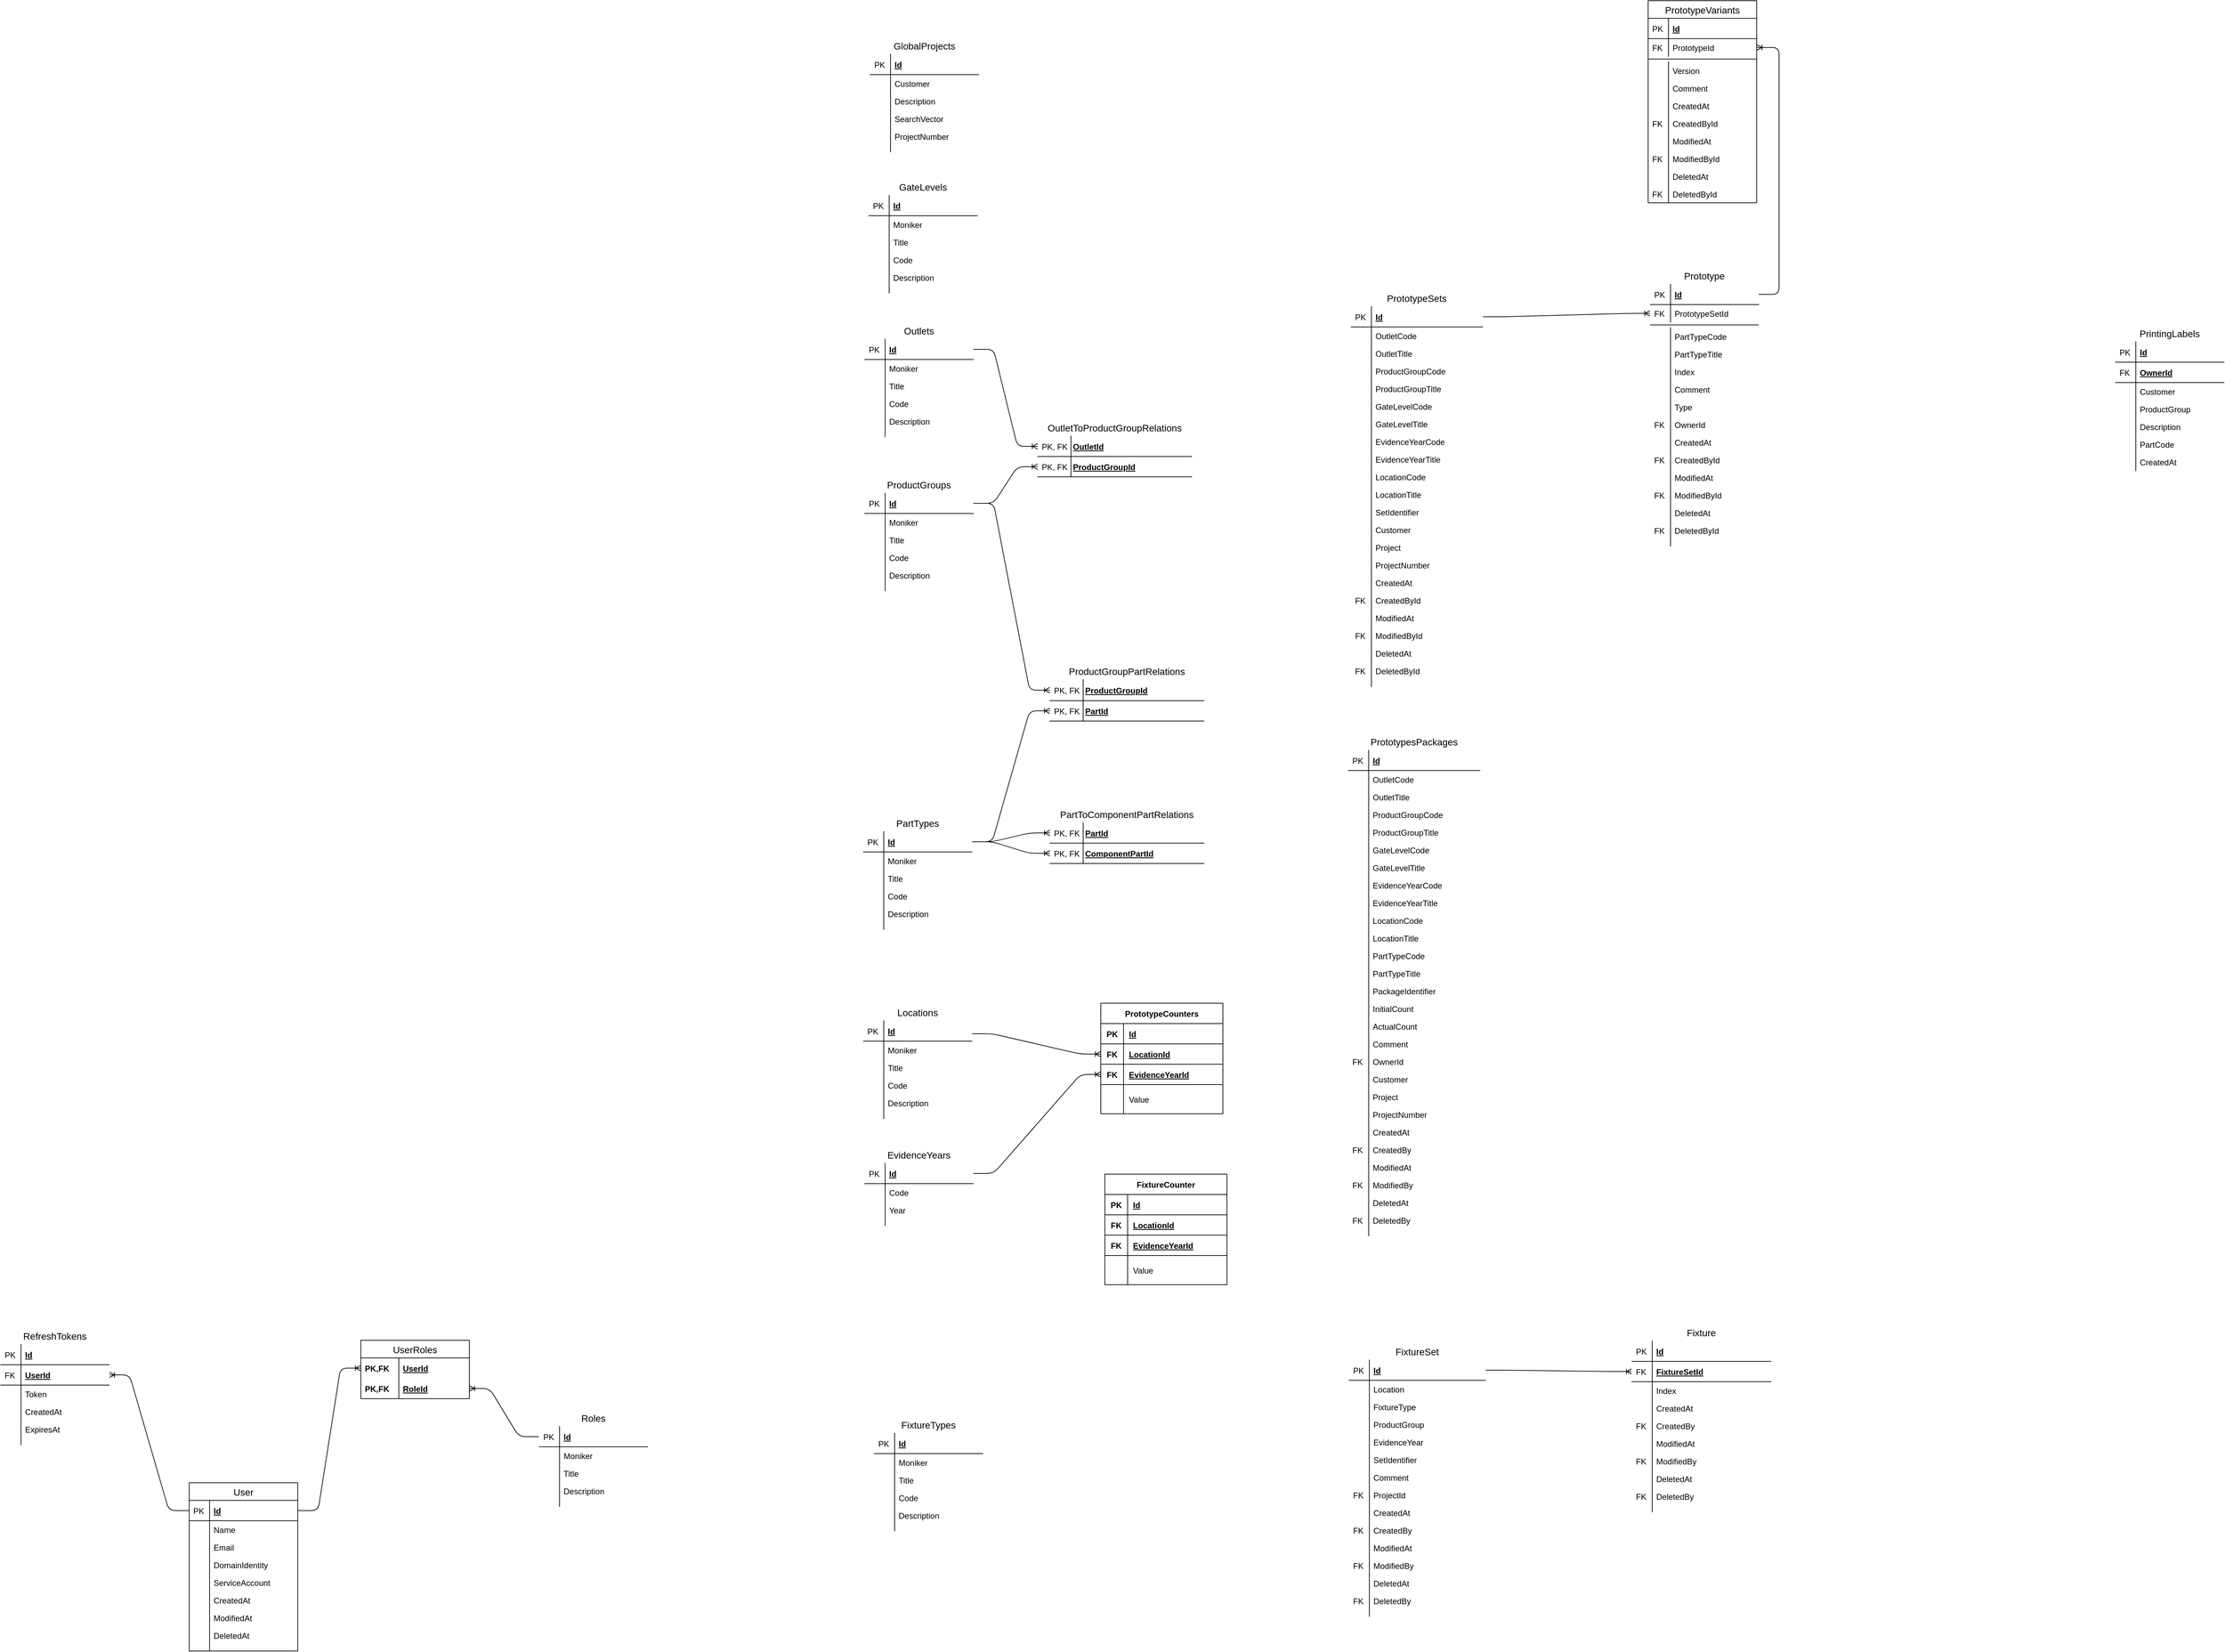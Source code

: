 <mxfile version="14.2.4" type="embed">
    <diagram id="QnTklM6cW8M46eCAFzl5" name="Page-1">
        <mxGraphModel dx="2081" dy="1474" grid="0" gridSize="10" guides="1" tooltips="1" connect="1" arrows="1" fold="1" page="0" pageScale="1" pageWidth="850" pageHeight="1100" background="none" math="0" shadow="0">
            <root>
                <mxCell id="0"/>
                <mxCell id="1" parent="0"/>
                <mxCell id="178" value="" style="edgeStyle=entityRelationEdgeStyle;fontSize=12;html=1;endArrow=ERoneToMany;" parent="1" source="329" target="145" edge="1">
                    <mxGeometry width="100" height="100" relative="1" as="geometry">
                        <mxPoint x="432" y="3220" as="sourcePoint"/>
                        <mxPoint x="491" y="3224" as="targetPoint"/>
                    </mxGeometry>
                </mxCell>
                <mxCell id="315" value="" style="edgeStyle=entityRelationEdgeStyle;fontSize=12;html=1;endArrow=ERoneToMany;" parent="1" source="179" target="306" edge="1">
                    <mxGeometry width="100" height="100" relative="1" as="geometry">
                        <mxPoint x="1506" y="316" as="sourcePoint"/>
                        <mxPoint x="1606" y="216" as="targetPoint"/>
                    </mxGeometry>
                </mxCell>
                <mxCell id="366" value="" style="edgeStyle=entityRelationEdgeStyle;fontSize=12;html=1;endArrow=ERoneToMany;" parent="1" source="3" target="360" edge="1">
                    <mxGeometry width="100" height="100" relative="1" as="geometry">
                        <mxPoint x="-1777" y="1427" as="sourcePoint"/>
                        <mxPoint x="-1677" y="1327" as="targetPoint"/>
                    </mxGeometry>
                </mxCell>
                <mxCell id="367" value="" style="edgeStyle=entityRelationEdgeStyle;fontSize=12;html=1;endArrow=ERoneToMany;" parent="1" source="49" target="362" edge="1">
                    <mxGeometry width="100" height="100" relative="1" as="geometry">
                        <mxPoint x="-292" y="1857" as="sourcePoint"/>
                        <mxPoint x="-192" y="1757" as="targetPoint"/>
                    </mxGeometry>
                </mxCell>
                <mxCell id="303" value="Prototype" style="swimlane;fontStyle=0;childLayout=stackLayout;horizontal=1;startSize=26;horizontalStack=0;resizeParent=1;resizeParentMax=0;resizeLast=0;collapsible=1;marginBottom=0;align=center;fontSize=14;strokeColor=#FFFFFF;" parent="1" vertex="1">
                    <mxGeometry x="1391" y="-29" width="160" height="412" as="geometry"/>
                </mxCell>
                <mxCell id="304" value="Id" style="shape=partialRectangle;top=0;left=0;right=0;bottom=1;align=left;verticalAlign=middle;fillColor=none;spacingLeft=34;spacingRight=4;overflow=hidden;rotatable=0;points=[[0,0.5],[1,0.5]];portConstraint=eastwest;dropTarget=0;fontStyle=5;fontSize=12;" parent="303" vertex="1">
                    <mxGeometry y="26" width="160" height="30" as="geometry"/>
                </mxCell>
                <mxCell id="305" value="PK" style="shape=partialRectangle;top=0;left=0;bottom=0;fillColor=none;align=left;verticalAlign=middle;spacingLeft=4;spacingRight=4;overflow=hidden;rotatable=0;points=[];portConstraint=eastwest;part=1;fontSize=12;" parent="304" vertex="1" connectable="0">
                    <mxGeometry width="30" height="30" as="geometry"/>
                </mxCell>
                <mxCell id="306" value="PrototypeSetId" style="shape=partialRectangle;top=0;left=0;right=0;bottom=0;align=left;verticalAlign=top;fillColor=none;spacingLeft=34;spacingRight=4;overflow=hidden;rotatable=0;points=[[0,0.5],[1,0.5]];portConstraint=eastwest;dropTarget=0;fontSize=12;" parent="303" vertex="1">
                    <mxGeometry y="56" width="160" height="26" as="geometry"/>
                </mxCell>
                <mxCell id="307" value="FK" style="shape=partialRectangle;top=0;left=0;bottom=0;fillColor=none;align=left;verticalAlign=top;spacingLeft=4;spacingRight=4;overflow=hidden;rotatable=0;points=[];portConstraint=eastwest;part=1;fontSize=12;" parent="306" vertex="1" connectable="0">
                    <mxGeometry width="30" height="26" as="geometry"/>
                </mxCell>
                <mxCell id="314" value="" style="line;strokeWidth=1;fillColor=none;align=left;verticalAlign=middle;spacingTop=-1;spacingLeft=3;spacingRight=3;rotatable=0;labelPosition=right;points=[];portConstraint=eastwest;fontSize=12;" parent="303" vertex="1">
                    <mxGeometry y="82" width="160" height="8" as="geometry"/>
                </mxCell>
                <mxCell id="317" value="PartTypeCode" style="shape=partialRectangle;top=0;left=0;right=0;bottom=0;align=left;verticalAlign=top;fillColor=none;spacingLeft=34;spacingRight=4;overflow=hidden;rotatable=0;points=[[0,0.5],[1,0.5]];portConstraint=eastwest;dropTarget=0;fontSize=12;" parent="303" vertex="1">
                    <mxGeometry y="90" width="160" height="26" as="geometry"/>
                </mxCell>
                <mxCell id="318" value="" style="shape=partialRectangle;top=0;left=0;bottom=0;fillColor=none;align=left;verticalAlign=top;spacingLeft=4;spacingRight=4;overflow=hidden;rotatable=0;points=[];portConstraint=eastwest;part=1;fontSize=12;" parent="317" vertex="1" connectable="0">
                    <mxGeometry width="30" height="26" as="geometry"/>
                </mxCell>
                <mxCell id="712" value="PartTypeTitle" style="shape=partialRectangle;top=0;left=0;right=0;bottom=0;align=left;verticalAlign=top;fillColor=none;spacingLeft=34;spacingRight=4;overflow=hidden;rotatable=0;points=[[0,0.5],[1,0.5]];portConstraint=eastwest;dropTarget=0;fontSize=12;" parent="303" vertex="1">
                    <mxGeometry y="116" width="160" height="26" as="geometry"/>
                </mxCell>
                <mxCell id="713" value="" style="shape=partialRectangle;top=0;left=0;bottom=0;fillColor=none;align=left;verticalAlign=top;spacingLeft=4;spacingRight=4;overflow=hidden;rotatable=0;points=[];portConstraint=eastwest;part=1;fontSize=12;" parent="712" vertex="1" connectable="0">
                    <mxGeometry width="30" height="26" as="geometry"/>
                </mxCell>
                <mxCell id="308" value="Index" style="shape=partialRectangle;top=0;left=0;right=0;bottom=0;align=left;verticalAlign=top;fillColor=none;spacingLeft=34;spacingRight=4;overflow=hidden;rotatable=0;points=[[0,0.5],[1,0.5]];portConstraint=eastwest;dropTarget=0;fontSize=12;" parent="303" vertex="1">
                    <mxGeometry y="142" width="160" height="26" as="geometry"/>
                </mxCell>
                <mxCell id="309" value="" style="shape=partialRectangle;top=0;left=0;bottom=0;fillColor=none;align=left;verticalAlign=top;spacingLeft=4;spacingRight=4;overflow=hidden;rotatable=0;points=[];portConstraint=eastwest;part=1;fontSize=12;" parent="308" vertex="1" connectable="0">
                    <mxGeometry width="30" height="26" as="geometry"/>
                </mxCell>
                <mxCell id="710" value="Comment" style="shape=partialRectangle;top=0;left=0;right=0;bottom=0;align=left;verticalAlign=top;fillColor=none;spacingLeft=34;spacingRight=4;overflow=hidden;rotatable=0;points=[[0,0.5],[1,0.5]];portConstraint=eastwest;dropTarget=0;fontSize=12;" parent="303" vertex="1">
                    <mxGeometry y="168" width="160" height="26" as="geometry"/>
                </mxCell>
                <mxCell id="711" value="" style="shape=partialRectangle;top=0;left=0;bottom=0;fillColor=none;align=left;verticalAlign=top;spacingLeft=4;spacingRight=4;overflow=hidden;rotatable=0;points=[];portConstraint=eastwest;part=1;fontSize=12;" parent="710" vertex="1" connectable="0">
                    <mxGeometry width="30" height="26" as="geometry"/>
                </mxCell>
                <mxCell id="780" value="Type" style="shape=partialRectangle;top=0;left=0;right=0;bottom=0;align=left;verticalAlign=top;fillColor=none;spacingLeft=34;spacingRight=4;overflow=hidden;rotatable=0;points=[[0,0.5],[1,0.5]];portConstraint=eastwest;dropTarget=0;fontSize=12;" parent="303" vertex="1">
                    <mxGeometry y="194" width="160" height="26" as="geometry"/>
                </mxCell>
                <mxCell id="781" value="" style="shape=partialRectangle;top=0;left=0;bottom=0;fillColor=none;align=left;verticalAlign=top;spacingLeft=4;spacingRight=4;overflow=hidden;rotatable=0;points=[];portConstraint=eastwest;part=1;fontSize=12;" parent="780" connectable="0" vertex="1">
                    <mxGeometry width="30" height="26" as="geometry"/>
                </mxCell>
                <mxCell id="913" value="OwnerId" style="shape=partialRectangle;top=0;left=0;right=0;bottom=0;align=left;verticalAlign=top;fillColor=none;spacingLeft=34;spacingRight=4;overflow=hidden;rotatable=0;points=[[0,0.5],[1,0.5]];portConstraint=eastwest;dropTarget=0;fontSize=12;" parent="303" vertex="1">
                    <mxGeometry y="220" width="160" height="26" as="geometry"/>
                </mxCell>
                <mxCell id="914" value="FK" style="shape=partialRectangle;top=0;left=0;bottom=0;fillColor=none;align=left;verticalAlign=top;spacingLeft=4;spacingRight=4;overflow=hidden;rotatable=0;points=[];portConstraint=eastwest;part=1;fontSize=12;" parent="913" connectable="0" vertex="1">
                    <mxGeometry width="30" height="26" as="geometry"/>
                </mxCell>
                <mxCell id="402" value="CreatedAt" style="shape=partialRectangle;top=0;left=0;right=0;bottom=0;align=left;verticalAlign=top;fillColor=none;spacingLeft=34;spacingRight=4;overflow=hidden;rotatable=0;points=[[0,0.5],[1,0.5]];portConstraint=eastwest;dropTarget=0;fontSize=12;" parent="303" vertex="1">
                    <mxGeometry y="246" width="160" height="26" as="geometry"/>
                </mxCell>
                <mxCell id="403" value="" style="shape=partialRectangle;top=0;left=0;bottom=0;fillColor=none;align=left;verticalAlign=top;spacingLeft=4;spacingRight=4;overflow=hidden;rotatable=0;points=[];portConstraint=eastwest;part=1;fontSize=12;" parent="402" vertex="1" connectable="0">
                    <mxGeometry width="30" height="26" as="geometry"/>
                </mxCell>
                <mxCell id="404" value="CreatedById" style="shape=partialRectangle;top=0;left=0;right=0;bottom=0;align=left;verticalAlign=top;fillColor=none;spacingLeft=34;spacingRight=4;overflow=hidden;rotatable=0;points=[[0,0.5],[1,0.5]];portConstraint=eastwest;dropTarget=0;fontSize=12;" parent="303" vertex="1">
                    <mxGeometry y="272" width="160" height="26" as="geometry"/>
                </mxCell>
                <mxCell id="405" value="FK" style="shape=partialRectangle;top=0;left=0;bottom=0;fillColor=none;align=left;verticalAlign=top;spacingLeft=4;spacingRight=4;overflow=hidden;rotatable=0;points=[];portConstraint=eastwest;part=1;fontSize=12;" parent="404" vertex="1" connectable="0">
                    <mxGeometry width="30" height="26" as="geometry"/>
                </mxCell>
                <mxCell id="406" value="ModifiedAt" style="shape=partialRectangle;top=0;left=0;right=0;bottom=0;align=left;verticalAlign=top;fillColor=none;spacingLeft=34;spacingRight=4;overflow=hidden;rotatable=0;points=[[0,0.5],[1,0.5]];portConstraint=eastwest;dropTarget=0;fontSize=12;" parent="303" vertex="1">
                    <mxGeometry y="298" width="160" height="26" as="geometry"/>
                </mxCell>
                <mxCell id="407" value="" style="shape=partialRectangle;top=0;left=0;bottom=0;fillColor=none;align=left;verticalAlign=top;spacingLeft=4;spacingRight=4;overflow=hidden;rotatable=0;points=[];portConstraint=eastwest;part=1;fontSize=12;" parent="406" vertex="1" connectable="0">
                    <mxGeometry width="30" height="26" as="geometry"/>
                </mxCell>
                <mxCell id="408" value="ModifiedById" style="shape=partialRectangle;top=0;left=0;right=0;bottom=0;align=left;verticalAlign=top;fillColor=none;spacingLeft=34;spacingRight=4;overflow=hidden;rotatable=0;points=[[0,0.5],[1,0.5]];portConstraint=eastwest;dropTarget=0;fontSize=12;" parent="303" vertex="1">
                    <mxGeometry y="324" width="160" height="26" as="geometry"/>
                </mxCell>
                <mxCell id="409" value="FK" style="shape=partialRectangle;top=0;left=0;bottom=0;fillColor=none;align=left;verticalAlign=top;spacingLeft=4;spacingRight=4;overflow=hidden;rotatable=0;points=[];portConstraint=eastwest;part=1;fontSize=12;" parent="408" vertex="1" connectable="0">
                    <mxGeometry width="30" height="26" as="geometry"/>
                </mxCell>
                <mxCell id="410" value="DeletedAt" style="shape=partialRectangle;top=0;left=0;right=0;bottom=0;align=left;verticalAlign=top;fillColor=none;spacingLeft=34;spacingRight=4;overflow=hidden;rotatable=0;points=[[0,0.5],[1,0.5]];portConstraint=eastwest;dropTarget=0;fontSize=12;" parent="303" vertex="1">
                    <mxGeometry y="350" width="160" height="26" as="geometry"/>
                </mxCell>
                <mxCell id="411" value="" style="shape=partialRectangle;top=0;left=0;bottom=0;fillColor=none;align=left;verticalAlign=top;spacingLeft=4;spacingRight=4;overflow=hidden;rotatable=0;points=[];portConstraint=eastwest;part=1;fontSize=12;" parent="410" vertex="1" connectable="0">
                    <mxGeometry width="30" height="26" as="geometry"/>
                </mxCell>
                <mxCell id="412" value="DeletedById" style="shape=partialRectangle;top=0;left=0;right=0;bottom=0;align=left;verticalAlign=top;fillColor=none;spacingLeft=34;spacingRight=4;overflow=hidden;rotatable=0;points=[[0,0.5],[1,0.5]];portConstraint=eastwest;dropTarget=0;fontSize=12;" parent="303" vertex="1">
                    <mxGeometry y="376" width="160" height="26" as="geometry"/>
                </mxCell>
                <mxCell id="413" value="FK" style="shape=partialRectangle;top=0;left=0;bottom=0;fillColor=none;align=left;verticalAlign=top;spacingLeft=4;spacingRight=4;overflow=hidden;rotatable=0;points=[];portConstraint=eastwest;part=1;fontSize=12;" parent="412" vertex="1" connectable="0">
                    <mxGeometry width="30" height="26" as="geometry"/>
                </mxCell>
                <mxCell id="312" value="" style="shape=partialRectangle;top=0;left=0;right=0;bottom=0;align=left;verticalAlign=top;fillColor=none;spacingLeft=34;spacingRight=4;overflow=hidden;rotatable=0;points=[[0,0.5],[1,0.5]];portConstraint=eastwest;dropTarget=0;fontSize=12;" parent="303" vertex="1">
                    <mxGeometry y="402" width="160" height="10" as="geometry"/>
                </mxCell>
                <mxCell id="313" value="" style="shape=partialRectangle;top=0;left=0;bottom=0;fillColor=none;align=left;verticalAlign=top;spacingLeft=4;spacingRight=4;overflow=hidden;rotatable=0;points=[];portConstraint=eastwest;part=1;fontSize=12;" parent="312" vertex="1" connectable="0">
                    <mxGeometry width="30" height="10" as="geometry"/>
                </mxCell>
                <mxCell id="370" value="PrototypeVariants" style="swimlane;fontStyle=0;childLayout=stackLayout;horizontal=1;startSize=26;horizontalStack=0;resizeParent=1;resizeParentMax=0;resizeLast=0;collapsible=1;marginBottom=0;align=center;fontSize=14;" parent="1" vertex="1">
                    <mxGeometry x="1388" y="-421" width="160" height="298" as="geometry">
                        <mxRectangle x="1431" y="35" width="130" height="26" as="alternateBounds"/>
                    </mxGeometry>
                </mxCell>
                <mxCell id="371" value="Id" style="shape=partialRectangle;top=0;left=0;right=0;bottom=1;align=left;verticalAlign=middle;fillColor=none;spacingLeft=34;spacingRight=4;overflow=hidden;rotatable=0;points=[[0,0.5],[1,0.5]];portConstraint=eastwest;dropTarget=0;fontStyle=5;fontSize=12;" parent="370" vertex="1">
                    <mxGeometry y="26" width="160" height="30" as="geometry"/>
                </mxCell>
                <mxCell id="372" value="PK" style="shape=partialRectangle;top=0;left=0;bottom=0;fillColor=none;align=left;verticalAlign=middle;spacingLeft=4;spacingRight=4;overflow=hidden;rotatable=0;points=[];portConstraint=eastwest;part=1;fontSize=12;" parent="371" vertex="1" connectable="0">
                    <mxGeometry width="30" height="30" as="geometry"/>
                </mxCell>
                <mxCell id="373" value="PrototypeId" style="shape=partialRectangle;top=0;left=0;right=0;bottom=0;align=left;verticalAlign=top;fillColor=none;spacingLeft=34;spacingRight=4;overflow=hidden;rotatable=0;points=[[0,0.5],[1,0.5]];portConstraint=eastwest;dropTarget=0;fontSize=12;" parent="370" vertex="1">
                    <mxGeometry y="56" width="160" height="26" as="geometry"/>
                </mxCell>
                <mxCell id="374" value="FK" style="shape=partialRectangle;top=0;left=0;bottom=0;fillColor=none;align=left;verticalAlign=top;spacingLeft=4;spacingRight=4;overflow=hidden;rotatable=0;points=[];portConstraint=eastwest;part=1;fontSize=12;" parent="373" vertex="1" connectable="0">
                    <mxGeometry width="30" height="26" as="geometry"/>
                </mxCell>
                <mxCell id="381" value="" style="line;strokeWidth=1;fillColor=none;align=left;verticalAlign=middle;spacingTop=-1;spacingLeft=3;spacingRight=3;rotatable=0;labelPosition=right;points=[];portConstraint=eastwest;fontSize=12;" parent="370" vertex="1">
                    <mxGeometry y="82" width="160" height="8" as="geometry"/>
                </mxCell>
                <mxCell id="383" value="Version" style="shape=partialRectangle;top=0;left=0;right=0;bottom=0;align=left;verticalAlign=top;fillColor=none;spacingLeft=34;spacingRight=4;overflow=hidden;rotatable=0;points=[[0,0.5],[1,0.5]];portConstraint=eastwest;dropTarget=0;fontSize=12;" parent="370" vertex="1">
                    <mxGeometry y="90" width="160" height="26" as="geometry"/>
                </mxCell>
                <mxCell id="384" value="" style="shape=partialRectangle;top=0;left=0;bottom=0;fillColor=none;align=left;verticalAlign=top;spacingLeft=4;spacingRight=4;overflow=hidden;rotatable=0;points=[];portConstraint=eastwest;part=1;fontSize=12;" parent="383" vertex="1" connectable="0">
                    <mxGeometry width="30" height="26" as="geometry"/>
                </mxCell>
                <mxCell id="375" value="Comment" style="shape=partialRectangle;top=0;left=0;right=0;bottom=0;align=left;verticalAlign=top;fillColor=none;spacingLeft=34;spacingRight=4;overflow=hidden;rotatable=0;points=[[0,0.5],[1,0.5]];portConstraint=eastwest;dropTarget=0;fontSize=12;" parent="370" vertex="1">
                    <mxGeometry y="116" width="160" height="26" as="geometry"/>
                </mxCell>
                <mxCell id="376" value="" style="shape=partialRectangle;top=0;left=0;bottom=0;fillColor=none;align=left;verticalAlign=top;spacingLeft=4;spacingRight=4;overflow=hidden;rotatable=0;points=[];portConstraint=eastwest;part=1;fontSize=12;" parent="375" vertex="1" connectable="0">
                    <mxGeometry width="30" height="26" as="geometry"/>
                </mxCell>
                <mxCell id="792" value="CreatedAt" style="shape=partialRectangle;top=0;left=0;right=0;bottom=0;align=left;verticalAlign=top;fillColor=none;spacingLeft=34;spacingRight=4;overflow=hidden;rotatable=0;points=[[0,0.5],[1,0.5]];portConstraint=eastwest;dropTarget=0;fontSize=12;" parent="370" vertex="1">
                    <mxGeometry y="142" width="160" height="26" as="geometry"/>
                </mxCell>
                <mxCell id="793" value="" style="shape=partialRectangle;top=0;left=0;bottom=0;fillColor=none;align=left;verticalAlign=top;spacingLeft=4;spacingRight=4;overflow=hidden;rotatable=0;points=[];portConstraint=eastwest;part=1;fontSize=12;" parent="792" vertex="1" connectable="0">
                    <mxGeometry width="30" height="26" as="geometry"/>
                </mxCell>
                <mxCell id="782" value="CreatedById" style="shape=partialRectangle;top=0;left=0;right=0;bottom=0;align=left;verticalAlign=top;fillColor=none;spacingLeft=34;spacingRight=4;overflow=hidden;rotatable=0;points=[[0,0.5],[1,0.5]];portConstraint=eastwest;dropTarget=0;fontSize=12;" parent="370" vertex="1">
                    <mxGeometry y="168" width="160" height="26" as="geometry"/>
                </mxCell>
                <mxCell id="783" value="FK" style="shape=partialRectangle;top=0;left=0;bottom=0;fillColor=none;align=left;verticalAlign=top;spacingLeft=4;spacingRight=4;overflow=hidden;rotatable=0;points=[];portConstraint=eastwest;part=1;fontSize=12;" parent="782" vertex="1" connectable="0">
                    <mxGeometry width="30" height="26" as="geometry"/>
                </mxCell>
                <mxCell id="784" value="ModifiedAt" style="shape=partialRectangle;top=0;left=0;right=0;bottom=0;align=left;verticalAlign=top;fillColor=none;spacingLeft=34;spacingRight=4;overflow=hidden;rotatable=0;points=[[0,0.5],[1,0.5]];portConstraint=eastwest;dropTarget=0;fontSize=12;" parent="370" vertex="1">
                    <mxGeometry y="194" width="160" height="26" as="geometry"/>
                </mxCell>
                <mxCell id="785" value="" style="shape=partialRectangle;top=0;left=0;bottom=0;fillColor=none;align=left;verticalAlign=top;spacingLeft=4;spacingRight=4;overflow=hidden;rotatable=0;points=[];portConstraint=eastwest;part=1;fontSize=12;" parent="784" vertex="1" connectable="0">
                    <mxGeometry width="30" height="26" as="geometry"/>
                </mxCell>
                <mxCell id="786" value="ModifiedById" style="shape=partialRectangle;top=0;left=0;right=0;bottom=0;align=left;verticalAlign=top;fillColor=none;spacingLeft=34;spacingRight=4;overflow=hidden;rotatable=0;points=[[0,0.5],[1,0.5]];portConstraint=eastwest;dropTarget=0;fontSize=12;" parent="370" vertex="1">
                    <mxGeometry y="220" width="160" height="26" as="geometry"/>
                </mxCell>
                <mxCell id="787" value="FK" style="shape=partialRectangle;top=0;left=0;bottom=0;fillColor=none;align=left;verticalAlign=top;spacingLeft=4;spacingRight=4;overflow=hidden;rotatable=0;points=[];portConstraint=eastwest;part=1;fontSize=12;" parent="786" vertex="1" connectable="0">
                    <mxGeometry width="30" height="26" as="geometry"/>
                </mxCell>
                <mxCell id="788" value="DeletedAt" style="shape=partialRectangle;top=0;left=0;right=0;bottom=0;align=left;verticalAlign=top;fillColor=none;spacingLeft=34;spacingRight=4;overflow=hidden;rotatable=0;points=[[0,0.5],[1,0.5]];portConstraint=eastwest;dropTarget=0;fontSize=12;" parent="370" vertex="1">
                    <mxGeometry y="246" width="160" height="26" as="geometry"/>
                </mxCell>
                <mxCell id="789" value="" style="shape=partialRectangle;top=0;left=0;bottom=0;fillColor=none;align=left;verticalAlign=top;spacingLeft=4;spacingRight=4;overflow=hidden;rotatable=0;points=[];portConstraint=eastwest;part=1;fontSize=12;" parent="788" vertex="1" connectable="0">
                    <mxGeometry width="30" height="26" as="geometry"/>
                </mxCell>
                <mxCell id="790" value="DeletedById" style="shape=partialRectangle;top=0;left=0;right=0;bottom=0;align=left;verticalAlign=top;fillColor=none;spacingLeft=34;spacingRight=4;overflow=hidden;rotatable=0;points=[[0,0.5],[1,0.5]];portConstraint=eastwest;dropTarget=0;fontSize=12;" parent="370" vertex="1">
                    <mxGeometry y="272" width="160" height="26" as="geometry"/>
                </mxCell>
                <mxCell id="791" value="FK" style="shape=partialRectangle;top=0;left=0;bottom=0;fillColor=none;align=left;verticalAlign=top;spacingLeft=4;spacingRight=4;overflow=hidden;rotatable=0;points=[];portConstraint=eastwest;part=1;fontSize=12;" parent="790" vertex="1" connectable="0">
                    <mxGeometry width="30" height="26" as="geometry"/>
                </mxCell>
                <mxCell id="382" value="" style="edgeStyle=entityRelationEdgeStyle;fontSize=12;html=1;endArrow=ERoneToMany;" parent="1" source="304" target="373" edge="1">
                    <mxGeometry width="100" height="100" relative="1" as="geometry">
                        <mxPoint x="1433" y="-76" as="sourcePoint"/>
                        <mxPoint x="1533" y="-176" as="targetPoint"/>
                    </mxGeometry>
                </mxCell>
                <mxCell id="511" value="FixtureTypes" style="swimlane;fontStyle=0;childLayout=stackLayout;horizontal=1;startSize=26;horizontalStack=0;resizeParent=1;resizeParentMax=0;resizeLast=0;collapsible=1;marginBottom=0;align=center;fontSize=14;strokeColor=#FFFFFF;" parent="1" vertex="1">
                    <mxGeometry x="247" y="1665" width="160" height="170" as="geometry"/>
                </mxCell>
                <mxCell id="512" value="Id" style="shape=partialRectangle;top=0;left=0;right=0;bottom=1;align=left;verticalAlign=middle;fillColor=none;spacingLeft=34;spacingRight=4;overflow=hidden;rotatable=0;points=[[0,0.5],[1,0.5]];portConstraint=eastwest;dropTarget=0;fontStyle=5;fontSize=12;" parent="511" vertex="1">
                    <mxGeometry y="26" width="160" height="30" as="geometry"/>
                </mxCell>
                <mxCell id="513" value="PK" style="shape=partialRectangle;top=0;left=0;bottom=0;fillColor=none;align=left;verticalAlign=middle;spacingLeft=4;spacingRight=4;overflow=hidden;rotatable=0;points=[];portConstraint=eastwest;part=1;fontSize=12;" parent="512" vertex="1" connectable="0">
                    <mxGeometry width="30" height="30" as="geometry"/>
                </mxCell>
                <mxCell id="514" value="Moniker" style="shape=partialRectangle;top=0;left=0;right=0;bottom=0;align=left;verticalAlign=top;fillColor=none;spacingLeft=34;spacingRight=4;overflow=hidden;rotatable=0;points=[[0,0.5],[1,0.5]];portConstraint=eastwest;dropTarget=0;fontSize=12;" parent="511" vertex="1">
                    <mxGeometry y="56" width="160" height="26" as="geometry"/>
                </mxCell>
                <mxCell id="515" value="" style="shape=partialRectangle;top=0;left=0;bottom=0;fillColor=none;align=left;verticalAlign=top;spacingLeft=4;spacingRight=4;overflow=hidden;rotatable=0;points=[];portConstraint=eastwest;part=1;fontSize=12;" parent="514" vertex="1" connectable="0">
                    <mxGeometry width="30" height="26" as="geometry"/>
                </mxCell>
                <mxCell id="516" value="Title" style="shape=partialRectangle;top=0;left=0;right=0;bottom=0;align=left;verticalAlign=top;fillColor=none;spacingLeft=34;spacingRight=4;overflow=hidden;rotatable=0;points=[[0,0.5],[1,0.5]];portConstraint=eastwest;dropTarget=0;fontSize=12;" parent="511" vertex="1">
                    <mxGeometry y="82" width="160" height="26" as="geometry"/>
                </mxCell>
                <mxCell id="517" value="" style="shape=partialRectangle;top=0;left=0;bottom=0;fillColor=none;align=left;verticalAlign=top;spacingLeft=4;spacingRight=4;overflow=hidden;rotatable=0;points=[];portConstraint=eastwest;part=1;fontSize=12;" parent="516" vertex="1" connectable="0">
                    <mxGeometry width="30" height="26" as="geometry"/>
                </mxCell>
                <mxCell id="518" value="Code" style="shape=partialRectangle;top=0;left=0;right=0;bottom=0;align=left;verticalAlign=top;fillColor=none;spacingLeft=34;spacingRight=4;overflow=hidden;rotatable=0;points=[[0,0.5],[1,0.5]];portConstraint=eastwest;dropTarget=0;fontSize=12;" parent="511" vertex="1">
                    <mxGeometry y="108" width="160" height="26" as="geometry"/>
                </mxCell>
                <mxCell id="519" value="" style="shape=partialRectangle;top=0;left=0;bottom=0;fillColor=none;align=left;verticalAlign=top;spacingLeft=4;spacingRight=4;overflow=hidden;rotatable=0;points=[];portConstraint=eastwest;part=1;fontSize=12;" parent="518" vertex="1" connectable="0">
                    <mxGeometry width="30" height="26" as="geometry"/>
                </mxCell>
                <mxCell id="520" value="Description" style="shape=partialRectangle;top=0;left=0;right=0;bottom=0;align=left;verticalAlign=top;fillColor=none;spacingLeft=34;spacingRight=4;overflow=hidden;rotatable=0;points=[[0,0.5],[1,0.5]];portConstraint=eastwest;dropTarget=0;fontSize=12;" parent="511" vertex="1">
                    <mxGeometry y="134" width="160" height="26" as="geometry"/>
                </mxCell>
                <mxCell id="521" value="" style="shape=partialRectangle;top=0;left=0;bottom=0;fillColor=none;align=left;verticalAlign=top;spacingLeft=4;spacingRight=4;overflow=hidden;rotatable=0;points=[];portConstraint=eastwest;part=1;fontSize=12;" parent="520" vertex="1" connectable="0">
                    <mxGeometry width="30" height="26" as="geometry"/>
                </mxCell>
                <mxCell id="522" value="" style="shape=partialRectangle;top=0;left=0;right=0;bottom=0;align=left;verticalAlign=top;fillColor=none;spacingLeft=34;spacingRight=4;overflow=hidden;rotatable=0;points=[[0,0.5],[1,0.5]];portConstraint=eastwest;dropTarget=0;fontSize=12;" parent="511" vertex="1">
                    <mxGeometry y="160" width="160" height="10" as="geometry"/>
                </mxCell>
                <mxCell id="523" value="" style="shape=partialRectangle;top=0;left=0;bottom=0;fillColor=none;align=left;verticalAlign=top;spacingLeft=4;spacingRight=4;overflow=hidden;rotatable=0;points=[];portConstraint=eastwest;part=1;fontSize=12;" parent="522" vertex="1" connectable="0">
                    <mxGeometry width="30" height="10" as="geometry"/>
                </mxCell>
                <mxCell id="485" value="EvidenceYears" style="swimlane;fontStyle=0;childLayout=stackLayout;horizontal=1;startSize=26;horizontalStack=0;resizeParent=1;resizeParentMax=0;resizeLast=0;collapsible=1;marginBottom=0;align=center;fontSize=14;strokeColor=#FFFFFF;" parent="1" vertex="1">
                    <mxGeometry x="233" y="1267" width="160" height="118" as="geometry"/>
                </mxCell>
                <mxCell id="486" value="Id" style="shape=partialRectangle;top=0;left=0;right=0;bottom=1;align=left;verticalAlign=middle;fillColor=none;spacingLeft=34;spacingRight=4;overflow=hidden;rotatable=0;points=[[0,0.5],[1,0.5]];portConstraint=eastwest;dropTarget=0;fontStyle=5;fontSize=12;" parent="485" vertex="1">
                    <mxGeometry y="26" width="160" height="30" as="geometry"/>
                </mxCell>
                <mxCell id="487" value="PK" style="shape=partialRectangle;top=0;left=0;bottom=0;fillColor=none;align=left;verticalAlign=middle;spacingLeft=4;spacingRight=4;overflow=hidden;rotatable=0;points=[];portConstraint=eastwest;part=1;fontSize=12;" parent="486" vertex="1" connectable="0">
                    <mxGeometry width="30" height="30" as="geometry"/>
                </mxCell>
                <mxCell id="492" value="Code" style="shape=partialRectangle;top=0;left=0;right=0;bottom=0;align=left;verticalAlign=top;fillColor=none;spacingLeft=34;spacingRight=4;overflow=hidden;rotatable=0;points=[[0,0.5],[1,0.5]];portConstraint=eastwest;dropTarget=0;fontSize=12;" parent="485" vertex="1">
                    <mxGeometry y="56" width="160" height="26" as="geometry"/>
                </mxCell>
                <mxCell id="493" value="" style="shape=partialRectangle;top=0;left=0;bottom=0;fillColor=none;align=left;verticalAlign=top;spacingLeft=4;spacingRight=4;overflow=hidden;rotatable=0;points=[];portConstraint=eastwest;part=1;fontSize=12;" parent="492" vertex="1" connectable="0">
                    <mxGeometry width="30" height="26" as="geometry"/>
                </mxCell>
                <mxCell id="494" value="Year&#10;" style="shape=partialRectangle;top=0;left=0;right=0;bottom=0;align=left;verticalAlign=top;fillColor=none;spacingLeft=34;spacingRight=4;overflow=hidden;rotatable=0;points=[[0,0.5],[1,0.5]];portConstraint=eastwest;dropTarget=0;fontSize=12;" parent="485" vertex="1">
                    <mxGeometry y="82" width="160" height="26" as="geometry"/>
                </mxCell>
                <mxCell id="495" value="" style="shape=partialRectangle;top=0;left=0;bottom=0;fillColor=none;align=left;verticalAlign=top;spacingLeft=4;spacingRight=4;overflow=hidden;rotatable=0;points=[];portConstraint=eastwest;part=1;fontSize=12;" parent="494" vertex="1" connectable="0">
                    <mxGeometry width="30" height="26" as="geometry"/>
                </mxCell>
                <mxCell id="496" value="" style="shape=partialRectangle;top=0;left=0;right=0;bottom=0;align=left;verticalAlign=top;fillColor=none;spacingLeft=34;spacingRight=4;overflow=hidden;rotatable=0;points=[[0,0.5],[1,0.5]];portConstraint=eastwest;dropTarget=0;fontSize=12;" parent="485" vertex="1">
                    <mxGeometry y="108" width="160" height="10" as="geometry"/>
                </mxCell>
                <mxCell id="497" value="" style="shape=partialRectangle;top=0;left=0;bottom=0;fillColor=none;align=left;verticalAlign=top;spacingLeft=4;spacingRight=4;overflow=hidden;rotatable=0;points=[];portConstraint=eastwest;part=1;fontSize=12;" parent="496" vertex="1" connectable="0">
                    <mxGeometry width="30" height="10" as="geometry"/>
                </mxCell>
                <mxCell id="459" value="GateLevels" style="swimlane;fontStyle=0;childLayout=stackLayout;horizontal=1;startSize=26;horizontalStack=0;resizeParent=1;resizeParentMax=0;resizeLast=0;collapsible=1;marginBottom=0;align=center;fontSize=14;strokeColor=#FFFFFF;" parent="1" vertex="1">
                    <mxGeometry x="239" y="-160" width="160" height="170" as="geometry"/>
                </mxCell>
                <mxCell id="460" value="Id" style="shape=partialRectangle;top=0;left=0;right=0;bottom=1;align=left;verticalAlign=middle;fillColor=none;spacingLeft=34;spacingRight=4;overflow=hidden;rotatable=0;points=[[0,0.5],[1,0.5]];portConstraint=eastwest;dropTarget=0;fontStyle=5;fontSize=12;" parent="459" vertex="1">
                    <mxGeometry y="26" width="160" height="30" as="geometry"/>
                </mxCell>
                <mxCell id="461" value="PK" style="shape=partialRectangle;top=0;left=0;bottom=0;fillColor=none;align=left;verticalAlign=middle;spacingLeft=4;spacingRight=4;overflow=hidden;rotatable=0;points=[];portConstraint=eastwest;part=1;fontSize=12;" parent="460" vertex="1" connectable="0">
                    <mxGeometry width="30" height="30" as="geometry"/>
                </mxCell>
                <mxCell id="462" value="Moniker" style="shape=partialRectangle;top=0;left=0;right=0;bottom=0;align=left;verticalAlign=top;fillColor=none;spacingLeft=34;spacingRight=4;overflow=hidden;rotatable=0;points=[[0,0.5],[1,0.5]];portConstraint=eastwest;dropTarget=0;fontSize=12;" parent="459" vertex="1">
                    <mxGeometry y="56" width="160" height="26" as="geometry"/>
                </mxCell>
                <mxCell id="463" value="" style="shape=partialRectangle;top=0;left=0;bottom=0;fillColor=none;align=left;verticalAlign=top;spacingLeft=4;spacingRight=4;overflow=hidden;rotatable=0;points=[];portConstraint=eastwest;part=1;fontSize=12;" parent="462" vertex="1" connectable="0">
                    <mxGeometry width="30" height="26" as="geometry"/>
                </mxCell>
                <mxCell id="464" value="Title" style="shape=partialRectangle;top=0;left=0;right=0;bottom=0;align=left;verticalAlign=top;fillColor=none;spacingLeft=34;spacingRight=4;overflow=hidden;rotatable=0;points=[[0,0.5],[1,0.5]];portConstraint=eastwest;dropTarget=0;fontSize=12;" parent="459" vertex="1">
                    <mxGeometry y="82" width="160" height="26" as="geometry"/>
                </mxCell>
                <mxCell id="465" value="" style="shape=partialRectangle;top=0;left=0;bottom=0;fillColor=none;align=left;verticalAlign=top;spacingLeft=4;spacingRight=4;overflow=hidden;rotatable=0;points=[];portConstraint=eastwest;part=1;fontSize=12;" parent="464" vertex="1" connectable="0">
                    <mxGeometry width="30" height="26" as="geometry"/>
                </mxCell>
                <mxCell id="466" value="Code" style="shape=partialRectangle;top=0;left=0;right=0;bottom=0;align=left;verticalAlign=top;fillColor=none;spacingLeft=34;spacingRight=4;overflow=hidden;rotatable=0;points=[[0,0.5],[1,0.5]];portConstraint=eastwest;dropTarget=0;fontSize=12;" parent="459" vertex="1">
                    <mxGeometry y="108" width="160" height="26" as="geometry"/>
                </mxCell>
                <mxCell id="467" value="" style="shape=partialRectangle;top=0;left=0;bottom=0;fillColor=none;align=left;verticalAlign=top;spacingLeft=4;spacingRight=4;overflow=hidden;rotatable=0;points=[];portConstraint=eastwest;part=1;fontSize=12;" parent="466" vertex="1" connectable="0">
                    <mxGeometry width="30" height="26" as="geometry"/>
                </mxCell>
                <mxCell id="468" value="Description" style="shape=partialRectangle;top=0;left=0;right=0;bottom=0;align=left;verticalAlign=top;fillColor=none;spacingLeft=34;spacingRight=4;overflow=hidden;rotatable=0;points=[[0,0.5],[1,0.5]];portConstraint=eastwest;dropTarget=0;fontSize=12;" parent="459" vertex="1">
                    <mxGeometry y="134" width="160" height="26" as="geometry"/>
                </mxCell>
                <mxCell id="469" value="" style="shape=partialRectangle;top=0;left=0;bottom=0;fillColor=none;align=left;verticalAlign=top;spacingLeft=4;spacingRight=4;overflow=hidden;rotatable=0;points=[];portConstraint=eastwest;part=1;fontSize=12;" parent="468" vertex="1" connectable="0">
                    <mxGeometry width="30" height="26" as="geometry"/>
                </mxCell>
                <mxCell id="470" value="" style="shape=partialRectangle;top=0;left=0;right=0;bottom=0;align=left;verticalAlign=top;fillColor=none;spacingLeft=34;spacingRight=4;overflow=hidden;rotatable=0;points=[[0,0.5],[1,0.5]];portConstraint=eastwest;dropTarget=0;fontSize=12;" parent="459" vertex="1">
                    <mxGeometry y="160" width="160" height="10" as="geometry"/>
                </mxCell>
                <mxCell id="471" value="" style="shape=partialRectangle;top=0;left=0;bottom=0;fillColor=none;align=left;verticalAlign=top;spacingLeft=4;spacingRight=4;overflow=hidden;rotatable=0;points=[];portConstraint=eastwest;part=1;fontSize=12;" parent="470" vertex="1" connectable="0">
                    <mxGeometry width="30" height="10" as="geometry"/>
                </mxCell>
                <mxCell id="498" value="Locations" style="swimlane;fontStyle=0;childLayout=stackLayout;horizontal=1;startSize=26;horizontalStack=0;resizeParent=1;resizeParentMax=0;resizeLast=0;collapsible=1;marginBottom=0;align=center;fontSize=14;strokeColor=#FFFFFF;" parent="1" vertex="1">
                    <mxGeometry x="231" y="1057" width="160" height="170" as="geometry"/>
                </mxCell>
                <mxCell id="499" value="Id" style="shape=partialRectangle;top=0;left=0;right=0;bottom=1;align=left;verticalAlign=middle;fillColor=none;spacingLeft=34;spacingRight=4;overflow=hidden;rotatable=0;points=[[0,0.5],[1,0.5]];portConstraint=eastwest;dropTarget=0;fontStyle=5;fontSize=12;" parent="498" vertex="1">
                    <mxGeometry y="26" width="160" height="30" as="geometry"/>
                </mxCell>
                <mxCell id="500" value="PK" style="shape=partialRectangle;top=0;left=0;bottom=0;fillColor=none;align=left;verticalAlign=middle;spacingLeft=4;spacingRight=4;overflow=hidden;rotatable=0;points=[];portConstraint=eastwest;part=1;fontSize=12;" parent="499" vertex="1" connectable="0">
                    <mxGeometry width="30" height="30" as="geometry"/>
                </mxCell>
                <mxCell id="501" value="Moniker" style="shape=partialRectangle;top=0;left=0;right=0;bottom=0;align=left;verticalAlign=top;fillColor=none;spacingLeft=34;spacingRight=4;overflow=hidden;rotatable=0;points=[[0,0.5],[1,0.5]];portConstraint=eastwest;dropTarget=0;fontSize=12;" parent="498" vertex="1">
                    <mxGeometry y="56" width="160" height="26" as="geometry"/>
                </mxCell>
                <mxCell id="502" value="" style="shape=partialRectangle;top=0;left=0;bottom=0;fillColor=none;align=left;verticalAlign=top;spacingLeft=4;spacingRight=4;overflow=hidden;rotatable=0;points=[];portConstraint=eastwest;part=1;fontSize=12;" parent="501" vertex="1" connectable="0">
                    <mxGeometry width="30" height="26" as="geometry"/>
                </mxCell>
                <mxCell id="503" value="Title" style="shape=partialRectangle;top=0;left=0;right=0;bottom=0;align=left;verticalAlign=top;fillColor=none;spacingLeft=34;spacingRight=4;overflow=hidden;rotatable=0;points=[[0,0.5],[1,0.5]];portConstraint=eastwest;dropTarget=0;fontSize=12;" parent="498" vertex="1">
                    <mxGeometry y="82" width="160" height="26" as="geometry"/>
                </mxCell>
                <mxCell id="504" value="" style="shape=partialRectangle;top=0;left=0;bottom=0;fillColor=none;align=left;verticalAlign=top;spacingLeft=4;spacingRight=4;overflow=hidden;rotatable=0;points=[];portConstraint=eastwest;part=1;fontSize=12;" parent="503" vertex="1" connectable="0">
                    <mxGeometry width="30" height="26" as="geometry"/>
                </mxCell>
                <mxCell id="505" value="Code" style="shape=partialRectangle;top=0;left=0;right=0;bottom=0;align=left;verticalAlign=top;fillColor=none;spacingLeft=34;spacingRight=4;overflow=hidden;rotatable=0;points=[[0,0.5],[1,0.5]];portConstraint=eastwest;dropTarget=0;fontSize=12;" parent="498" vertex="1">
                    <mxGeometry y="108" width="160" height="26" as="geometry"/>
                </mxCell>
                <mxCell id="506" value="" style="shape=partialRectangle;top=0;left=0;bottom=0;fillColor=none;align=left;verticalAlign=top;spacingLeft=4;spacingRight=4;overflow=hidden;rotatable=0;points=[];portConstraint=eastwest;part=1;fontSize=12;" parent="505" vertex="1" connectable="0">
                    <mxGeometry width="30" height="26" as="geometry"/>
                </mxCell>
                <mxCell id="507" value="Description" style="shape=partialRectangle;top=0;left=0;right=0;bottom=0;align=left;verticalAlign=top;fillColor=none;spacingLeft=34;spacingRight=4;overflow=hidden;rotatable=0;points=[[0,0.5],[1,0.5]];portConstraint=eastwest;dropTarget=0;fontSize=12;" parent="498" vertex="1">
                    <mxGeometry y="134" width="160" height="26" as="geometry"/>
                </mxCell>
                <mxCell id="508" value="" style="shape=partialRectangle;top=0;left=0;bottom=0;fillColor=none;align=left;verticalAlign=top;spacingLeft=4;spacingRight=4;overflow=hidden;rotatable=0;points=[];portConstraint=eastwest;part=1;fontSize=12;" parent="507" vertex="1" connectable="0">
                    <mxGeometry width="30" height="26" as="geometry"/>
                </mxCell>
                <mxCell id="509" value="" style="shape=partialRectangle;top=0;left=0;right=0;bottom=0;align=left;verticalAlign=top;fillColor=none;spacingLeft=34;spacingRight=4;overflow=hidden;rotatable=0;points=[[0,0.5],[1,0.5]];portConstraint=eastwest;dropTarget=0;fontSize=12;" parent="498" vertex="1">
                    <mxGeometry y="160" width="160" height="10" as="geometry"/>
                </mxCell>
                <mxCell id="510" value="" style="shape=partialRectangle;top=0;left=0;bottom=0;fillColor=none;align=left;verticalAlign=top;spacingLeft=4;spacingRight=4;overflow=hidden;rotatable=0;points=[];portConstraint=eastwest;part=1;fontSize=12;" parent="509" vertex="1" connectable="0">
                    <mxGeometry width="30" height="10" as="geometry"/>
                </mxCell>
                <mxCell id="472" value="ProductGroups" style="swimlane;fontStyle=0;childLayout=stackLayout;horizontal=1;startSize=26;horizontalStack=0;resizeParent=1;resizeParentMax=0;resizeLast=0;collapsible=1;marginBottom=0;align=center;fontSize=14;strokeColor=#FFFFFF;" parent="1" vertex="1">
                    <mxGeometry x="233" y="279" width="160" height="170" as="geometry"/>
                </mxCell>
                <mxCell id="473" value="Id" style="shape=partialRectangle;top=0;left=0;right=0;bottom=1;align=left;verticalAlign=middle;fillColor=none;spacingLeft=34;spacingRight=4;overflow=hidden;rotatable=0;points=[[0,0.5],[1,0.5]];portConstraint=eastwest;dropTarget=0;fontStyle=5;fontSize=12;" parent="472" vertex="1">
                    <mxGeometry y="26" width="160" height="30" as="geometry"/>
                </mxCell>
                <mxCell id="474" value="PK" style="shape=partialRectangle;top=0;left=0;bottom=0;fillColor=none;align=left;verticalAlign=middle;spacingLeft=4;spacingRight=4;overflow=hidden;rotatable=0;points=[];portConstraint=eastwest;part=1;fontSize=12;" parent="473" vertex="1" connectable="0">
                    <mxGeometry width="30" height="30" as="geometry"/>
                </mxCell>
                <mxCell id="475" value="Moniker" style="shape=partialRectangle;top=0;left=0;right=0;bottom=0;align=left;verticalAlign=top;fillColor=none;spacingLeft=34;spacingRight=4;overflow=hidden;rotatable=0;points=[[0,0.5],[1,0.5]];portConstraint=eastwest;dropTarget=0;fontSize=12;" parent="472" vertex="1">
                    <mxGeometry y="56" width="160" height="26" as="geometry"/>
                </mxCell>
                <mxCell id="476" value="" style="shape=partialRectangle;top=0;left=0;bottom=0;fillColor=none;align=left;verticalAlign=top;spacingLeft=4;spacingRight=4;overflow=hidden;rotatable=0;points=[];portConstraint=eastwest;part=1;fontSize=12;" parent="475" vertex="1" connectable="0">
                    <mxGeometry width="30" height="26" as="geometry"/>
                </mxCell>
                <mxCell id="477" value="Title" style="shape=partialRectangle;top=0;left=0;right=0;bottom=0;align=left;verticalAlign=top;fillColor=none;spacingLeft=34;spacingRight=4;overflow=hidden;rotatable=0;points=[[0,0.5],[1,0.5]];portConstraint=eastwest;dropTarget=0;fontSize=12;" parent="472" vertex="1">
                    <mxGeometry y="82" width="160" height="26" as="geometry"/>
                </mxCell>
                <mxCell id="478" value="" style="shape=partialRectangle;top=0;left=0;bottom=0;fillColor=none;align=left;verticalAlign=top;spacingLeft=4;spacingRight=4;overflow=hidden;rotatable=0;points=[];portConstraint=eastwest;part=1;fontSize=12;" parent="477" vertex="1" connectable="0">
                    <mxGeometry width="30" height="26" as="geometry"/>
                </mxCell>
                <mxCell id="479" value="Code" style="shape=partialRectangle;top=0;left=0;right=0;bottom=0;align=left;verticalAlign=top;fillColor=none;spacingLeft=34;spacingRight=4;overflow=hidden;rotatable=0;points=[[0,0.5],[1,0.5]];portConstraint=eastwest;dropTarget=0;fontSize=12;" parent="472" vertex="1">
                    <mxGeometry y="108" width="160" height="26" as="geometry"/>
                </mxCell>
                <mxCell id="480" value="" style="shape=partialRectangle;top=0;left=0;bottom=0;fillColor=none;align=left;verticalAlign=top;spacingLeft=4;spacingRight=4;overflow=hidden;rotatable=0;points=[];portConstraint=eastwest;part=1;fontSize=12;" parent="479" vertex="1" connectable="0">
                    <mxGeometry width="30" height="26" as="geometry"/>
                </mxCell>
                <mxCell id="481" value="Description" style="shape=partialRectangle;top=0;left=0;right=0;bottom=0;align=left;verticalAlign=top;fillColor=none;spacingLeft=34;spacingRight=4;overflow=hidden;rotatable=0;points=[[0,0.5],[1,0.5]];portConstraint=eastwest;dropTarget=0;fontSize=12;" parent="472" vertex="1">
                    <mxGeometry y="134" width="160" height="26" as="geometry"/>
                </mxCell>
                <mxCell id="482" value="" style="shape=partialRectangle;top=0;left=0;bottom=0;fillColor=none;align=left;verticalAlign=top;spacingLeft=4;spacingRight=4;overflow=hidden;rotatable=0;points=[];portConstraint=eastwest;part=1;fontSize=12;" parent="481" vertex="1" connectable="0">
                    <mxGeometry width="30" height="26" as="geometry"/>
                </mxCell>
                <mxCell id="483" value="" style="shape=partialRectangle;top=0;left=0;right=0;bottom=0;align=left;verticalAlign=top;fillColor=none;spacingLeft=34;spacingRight=4;overflow=hidden;rotatable=0;points=[[0,0.5],[1,0.5]];portConstraint=eastwest;dropTarget=0;fontSize=12;" parent="472" vertex="1">
                    <mxGeometry y="160" width="160" height="10" as="geometry"/>
                </mxCell>
                <mxCell id="484" value="" style="shape=partialRectangle;top=0;left=0;bottom=0;fillColor=none;align=left;verticalAlign=top;spacingLeft=4;spacingRight=4;overflow=hidden;rotatable=0;points=[];portConstraint=eastwest;part=1;fontSize=12;" parent="483" vertex="1" connectable="0">
                    <mxGeometry width="30" height="10" as="geometry"/>
                </mxCell>
                <mxCell id="446" value="Outlets" style="swimlane;fontStyle=0;childLayout=stackLayout;horizontal=1;startSize=26;horizontalStack=0;resizeParent=1;resizeParentMax=0;resizeLast=0;collapsible=1;marginBottom=0;align=center;fontSize=14;strokeColor=#FFFFFF;" parent="1" vertex="1">
                    <mxGeometry x="233" y="52" width="160" height="170" as="geometry"/>
                </mxCell>
                <mxCell id="447" value="Id" style="shape=partialRectangle;top=0;left=0;right=0;bottom=1;align=left;verticalAlign=middle;fillColor=none;spacingLeft=34;spacingRight=4;overflow=hidden;rotatable=0;points=[[0,0.5],[1,0.5]];portConstraint=eastwest;dropTarget=0;fontStyle=5;fontSize=12;" parent="446" vertex="1">
                    <mxGeometry y="26" width="160" height="30" as="geometry"/>
                </mxCell>
                <mxCell id="448" value="PK" style="shape=partialRectangle;top=0;left=0;bottom=0;fillColor=none;align=left;verticalAlign=middle;spacingLeft=4;spacingRight=4;overflow=hidden;rotatable=0;points=[];portConstraint=eastwest;part=1;fontSize=12;" parent="447" vertex="1" connectable="0">
                    <mxGeometry width="30" height="30" as="geometry"/>
                </mxCell>
                <mxCell id="449" value="Moniker" style="shape=partialRectangle;top=0;left=0;right=0;bottom=0;align=left;verticalAlign=top;fillColor=none;spacingLeft=34;spacingRight=4;overflow=hidden;rotatable=0;points=[[0,0.5],[1,0.5]];portConstraint=eastwest;dropTarget=0;fontSize=12;" parent="446" vertex="1">
                    <mxGeometry y="56" width="160" height="26" as="geometry"/>
                </mxCell>
                <mxCell id="450" value="" style="shape=partialRectangle;top=0;left=0;bottom=0;fillColor=none;align=left;verticalAlign=top;spacingLeft=4;spacingRight=4;overflow=hidden;rotatable=0;points=[];portConstraint=eastwest;part=1;fontSize=12;" parent="449" vertex="1" connectable="0">
                    <mxGeometry width="30" height="26" as="geometry"/>
                </mxCell>
                <mxCell id="451" value="Title" style="shape=partialRectangle;top=0;left=0;right=0;bottom=0;align=left;verticalAlign=top;fillColor=none;spacingLeft=34;spacingRight=4;overflow=hidden;rotatable=0;points=[[0,0.5],[1,0.5]];portConstraint=eastwest;dropTarget=0;fontSize=12;" parent="446" vertex="1">
                    <mxGeometry y="82" width="160" height="26" as="geometry"/>
                </mxCell>
                <mxCell id="452" value="" style="shape=partialRectangle;top=0;left=0;bottom=0;fillColor=none;align=left;verticalAlign=top;spacingLeft=4;spacingRight=4;overflow=hidden;rotatable=0;points=[];portConstraint=eastwest;part=1;fontSize=12;" parent="451" vertex="1" connectable="0">
                    <mxGeometry width="30" height="26" as="geometry"/>
                </mxCell>
                <mxCell id="453" value="Code" style="shape=partialRectangle;top=0;left=0;right=0;bottom=0;align=left;verticalAlign=top;fillColor=none;spacingLeft=34;spacingRight=4;overflow=hidden;rotatable=0;points=[[0,0.5],[1,0.5]];portConstraint=eastwest;dropTarget=0;fontSize=12;" parent="446" vertex="1">
                    <mxGeometry y="108" width="160" height="26" as="geometry"/>
                </mxCell>
                <mxCell id="454" value="" style="shape=partialRectangle;top=0;left=0;bottom=0;fillColor=none;align=left;verticalAlign=top;spacingLeft=4;spacingRight=4;overflow=hidden;rotatable=0;points=[];portConstraint=eastwest;part=1;fontSize=12;" parent="453" vertex="1" connectable="0">
                    <mxGeometry width="30" height="26" as="geometry"/>
                </mxCell>
                <mxCell id="455" value="Description" style="shape=partialRectangle;top=0;left=0;right=0;bottom=0;align=left;verticalAlign=top;fillColor=none;spacingLeft=34;spacingRight=4;overflow=hidden;rotatable=0;points=[[0,0.5],[1,0.5]];portConstraint=eastwest;dropTarget=0;fontSize=12;" parent="446" vertex="1">
                    <mxGeometry y="134" width="160" height="26" as="geometry"/>
                </mxCell>
                <mxCell id="456" value="" style="shape=partialRectangle;top=0;left=0;bottom=0;fillColor=none;align=left;verticalAlign=top;spacingLeft=4;spacingRight=4;overflow=hidden;rotatable=0;points=[];portConstraint=eastwest;part=1;fontSize=12;" parent="455" vertex="1" connectable="0">
                    <mxGeometry width="30" height="26" as="geometry"/>
                </mxCell>
                <mxCell id="457" value="" style="shape=partialRectangle;top=0;left=0;right=0;bottom=0;align=left;verticalAlign=top;fillColor=none;spacingLeft=34;spacingRight=4;overflow=hidden;rotatable=0;points=[[0,0.5],[1,0.5]];portConstraint=eastwest;dropTarget=0;fontSize=12;" parent="446" vertex="1">
                    <mxGeometry y="160" width="160" height="10" as="geometry"/>
                </mxCell>
                <mxCell id="458" value="" style="shape=partialRectangle;top=0;left=0;bottom=0;fillColor=none;align=left;verticalAlign=top;spacingLeft=4;spacingRight=4;overflow=hidden;rotatable=0;points=[];portConstraint=eastwest;part=1;fontSize=12;" parent="457" vertex="1" connectable="0">
                    <mxGeometry width="30" height="10" as="geometry"/>
                </mxCell>
                <mxCell id="552" value="FixtureCounter" style="shape=table;startSize=30;container=1;collapsible=1;childLayout=tableLayout;fixedRows=1;rowLines=0;fontStyle=1;align=center;resizeLast=1;" parent="1" vertex="1">
                    <mxGeometry x="587" y="1309" width="180" height="163" as="geometry"/>
                </mxCell>
                <mxCell id="553" value="" style="shape=partialRectangle;collapsible=0;dropTarget=0;pointerEvents=0;fillColor=none;top=0;left=0;bottom=1;right=0;points=[[0,0.5],[1,0.5]];portConstraint=eastwest;" parent="552" vertex="1">
                    <mxGeometry y="30" width="180" height="30" as="geometry"/>
                </mxCell>
                <mxCell id="554" value="PK" style="shape=partialRectangle;connectable=0;fillColor=none;top=0;left=0;bottom=0;right=0;fontStyle=1;overflow=hidden;" parent="553" vertex="1">
                    <mxGeometry width="33.55" height="30" as="geometry"/>
                </mxCell>
                <mxCell id="555" value="Id" style="shape=partialRectangle;connectable=0;fillColor=none;top=0;left=0;bottom=0;right=0;align=left;spacingLeft=6;fontStyle=5;overflow=hidden;" parent="553" vertex="1">
                    <mxGeometry x="33.55" width="146.45" height="30" as="geometry"/>
                </mxCell>
                <mxCell id="556" value="" style="shape=partialRectangle;collapsible=0;dropTarget=0;pointerEvents=0;fillColor=none;top=0;left=0;bottom=1;right=0;points=[[0,0.5],[1,0.5]];portConstraint=eastwest;" parent="552" vertex="1">
                    <mxGeometry y="60" width="180" height="30" as="geometry"/>
                </mxCell>
                <mxCell id="557" value="FK" style="shape=partialRectangle;connectable=0;fillColor=none;top=0;left=0;bottom=0;right=0;fontStyle=1;overflow=hidden;" parent="556" vertex="1">
                    <mxGeometry width="33.55" height="30" as="geometry"/>
                </mxCell>
                <mxCell id="558" value="LocationId" style="shape=partialRectangle;connectable=0;fillColor=none;top=0;left=0;bottom=0;right=0;align=left;spacingLeft=6;fontStyle=5;overflow=hidden;" parent="556" vertex="1">
                    <mxGeometry x="33.55" width="146.45" height="30" as="geometry"/>
                </mxCell>
                <mxCell id="559" value="" style="shape=partialRectangle;collapsible=0;dropTarget=0;pointerEvents=0;fillColor=none;top=0;left=0;bottom=1;right=0;points=[[0,0.5],[1,0.5]];portConstraint=eastwest;" parent="552" vertex="1">
                    <mxGeometry y="90" width="180" height="30" as="geometry"/>
                </mxCell>
                <mxCell id="560" value="FK" style="shape=partialRectangle;connectable=0;fillColor=none;top=0;left=0;bottom=0;right=0;fontStyle=1;overflow=hidden;" parent="559" vertex="1">
                    <mxGeometry width="33.55" height="30" as="geometry"/>
                </mxCell>
                <mxCell id="561" value="EvidenceYearId" style="shape=partialRectangle;connectable=0;fillColor=none;top=0;left=0;bottom=0;right=0;align=left;spacingLeft=6;fontStyle=5;overflow=hidden;" parent="559" vertex="1">
                    <mxGeometry x="33.55" width="146.45" height="30" as="geometry"/>
                </mxCell>
                <mxCell id="562" value="" style="shape=partialRectangle;collapsible=0;dropTarget=0;pointerEvents=0;fillColor=none;top=0;left=0;bottom=0;right=0;points=[[0,0.5],[1,0.5]];portConstraint=eastwest;" parent="552" vertex="1">
                    <mxGeometry y="120" width="180" height="43" as="geometry"/>
                </mxCell>
                <mxCell id="563" value="" style="shape=partialRectangle;connectable=0;fillColor=none;top=0;left=0;bottom=0;right=0;editable=1;overflow=hidden;" parent="562" vertex="1">
                    <mxGeometry width="33.55" height="43" as="geometry"/>
                </mxCell>
                <mxCell id="564" value="Value" style="shape=partialRectangle;connectable=0;fillColor=none;top=0;left=0;bottom=0;right=0;align=left;spacingLeft=6;overflow=hidden;" parent="562" vertex="1">
                    <mxGeometry x="33.55" width="146.45" height="43" as="geometry"/>
                </mxCell>
                <mxCell id="328" value="FixtureSet" style="swimlane;fontStyle=0;childLayout=stackLayout;horizontal=1;startSize=26;horizontalStack=0;resizeParent=1;resizeParentMax=0;resizeLast=0;collapsible=1;marginBottom=0;align=center;fontSize=14;strokeColor=#FFFFFF;" parent="1" vertex="1">
                    <mxGeometry x="947" y="1557" width="201" height="404" as="geometry"/>
                </mxCell>
                <mxCell id="329" value="Id" style="shape=partialRectangle;top=0;left=0;right=0;bottom=1;align=left;verticalAlign=middle;fillColor=none;spacingLeft=34;spacingRight=4;overflow=hidden;rotatable=0;points=[[0,0.5],[1,0.5]];portConstraint=eastwest;dropTarget=0;fontStyle=5;fontSize=12;" parent="328" vertex="1">
                    <mxGeometry y="26" width="201" height="30" as="geometry"/>
                </mxCell>
                <mxCell id="330" value="PK" style="shape=partialRectangle;top=0;left=0;bottom=0;fillColor=none;align=left;verticalAlign=middle;spacingLeft=4;spacingRight=4;overflow=hidden;rotatable=0;points=[];portConstraint=eastwest;part=1;fontSize=12;" parent="329" vertex="1" connectable="0">
                    <mxGeometry width="30" height="30" as="geometry"/>
                </mxCell>
                <mxCell id="343" value="Location" style="shape=partialRectangle;top=0;left=0;right=0;bottom=0;align=left;verticalAlign=top;fillColor=none;spacingLeft=34;spacingRight=4;overflow=hidden;rotatable=0;points=[[0,0.5],[1,0.5]];portConstraint=eastwest;dropTarget=0;fontSize=12;" parent="328" vertex="1">
                    <mxGeometry y="56" width="201" height="26" as="geometry"/>
                </mxCell>
                <mxCell id="344" value="" style="shape=partialRectangle;top=0;left=0;bottom=0;fillColor=none;align=left;verticalAlign=top;spacingLeft=4;spacingRight=4;overflow=hidden;rotatable=0;points=[];portConstraint=eastwest;part=1;fontSize=12;" parent="343" vertex="1" connectable="0">
                    <mxGeometry width="30" height="26" as="geometry"/>
                </mxCell>
                <mxCell id="347" value="FixtureType" style="shape=partialRectangle;top=0;left=0;right=0;bottom=0;align=left;verticalAlign=top;fillColor=none;spacingLeft=34;spacingRight=4;overflow=hidden;rotatable=0;points=[[0,0.5],[1,0.5]];portConstraint=eastwest;dropTarget=0;fontSize=12;" parent="328" vertex="1">
                    <mxGeometry y="82" width="201" height="26" as="geometry"/>
                </mxCell>
                <mxCell id="348" value="" style="shape=partialRectangle;top=0;left=0;bottom=0;fillColor=none;align=left;verticalAlign=top;spacingLeft=4;spacingRight=4;overflow=hidden;rotatable=0;points=[];portConstraint=eastwest;part=1;fontSize=12;" parent="347" vertex="1" connectable="0">
                    <mxGeometry width="30" height="26" as="geometry"/>
                </mxCell>
                <mxCell id="354" value="ProductGroup" style="shape=partialRectangle;top=0;left=0;right=0;bottom=0;align=left;verticalAlign=top;fillColor=none;spacingLeft=34;spacingRight=4;overflow=hidden;rotatable=0;points=[[0,0.5],[1,0.5]];portConstraint=eastwest;dropTarget=0;fontSize=12;" parent="328" vertex="1">
                    <mxGeometry y="108" width="201" height="26" as="geometry"/>
                </mxCell>
                <mxCell id="355" value="" style="shape=partialRectangle;top=0;left=0;bottom=0;fillColor=none;align=left;verticalAlign=top;spacingLeft=4;spacingRight=4;overflow=hidden;rotatable=0;points=[];portConstraint=eastwest;part=1;fontSize=12;" parent="354" vertex="1" connectable="0">
                    <mxGeometry width="30" height="26" as="geometry"/>
                </mxCell>
                <mxCell id="349" value="EvidenceYear" style="shape=partialRectangle;top=0;left=0;right=0;bottom=0;align=left;verticalAlign=top;fillColor=none;spacingLeft=34;spacingRight=4;overflow=hidden;rotatable=0;points=[[0,0.5],[1,0.5]];portConstraint=eastwest;dropTarget=0;fontSize=12;" parent="328" vertex="1">
                    <mxGeometry y="134" width="201" height="26" as="geometry"/>
                </mxCell>
                <mxCell id="350" value="" style="shape=partialRectangle;top=0;left=0;bottom=0;fillColor=none;align=left;verticalAlign=top;spacingLeft=4;spacingRight=4;overflow=hidden;rotatable=0;points=[];portConstraint=eastwest;part=1;fontSize=12;" parent="349" vertex="1" connectable="0">
                    <mxGeometry width="30" height="26" as="geometry"/>
                </mxCell>
                <mxCell id="333" value="SetIdentifier" style="shape=partialRectangle;top=0;left=0;right=0;bottom=0;align=left;verticalAlign=top;fillColor=none;spacingLeft=34;spacingRight=4;overflow=hidden;rotatable=0;points=[[0,0.5],[1,0.5]];portConstraint=eastwest;dropTarget=0;fontSize=12;" parent="328" vertex="1">
                    <mxGeometry y="160" width="201" height="26" as="geometry"/>
                </mxCell>
                <mxCell id="334" value="" style="shape=partialRectangle;top=0;left=0;bottom=0;fillColor=none;align=left;verticalAlign=top;spacingLeft=4;spacingRight=4;overflow=hidden;rotatable=0;points=[];portConstraint=eastwest;part=1;fontSize=12;" parent="333" vertex="1" connectable="0">
                    <mxGeometry width="30" height="26" as="geometry"/>
                </mxCell>
                <mxCell id="681" value="Comment" style="shape=partialRectangle;top=0;left=0;right=0;bottom=0;align=left;verticalAlign=top;fillColor=none;spacingLeft=34;spacingRight=4;overflow=hidden;rotatable=0;points=[[0,0.5],[1,0.5]];portConstraint=eastwest;dropTarget=0;fontSize=12;" parent="328" vertex="1">
                    <mxGeometry y="186" width="201" height="26" as="geometry"/>
                </mxCell>
                <mxCell id="682" value="" style="shape=partialRectangle;top=0;left=0;bottom=0;fillColor=none;align=left;verticalAlign=top;spacingLeft=4;spacingRight=4;overflow=hidden;rotatable=0;points=[];portConstraint=eastwest;part=1;fontSize=12;" parent="681" vertex="1" connectable="0">
                    <mxGeometry width="30" height="26" as="geometry"/>
                </mxCell>
                <mxCell id="640" value="ProjectId" style="shape=partialRectangle;top=0;left=0;right=0;bottom=0;align=left;verticalAlign=top;fillColor=none;spacingLeft=34;spacingRight=4;overflow=hidden;rotatable=0;points=[[0,0.5],[1,0.5]];portConstraint=eastwest;dropTarget=0;fontSize=12;" parent="328" vertex="1">
                    <mxGeometry y="212" width="201" height="26" as="geometry"/>
                </mxCell>
                <mxCell id="641" value="FK" style="shape=partialRectangle;top=0;left=0;bottom=0;fillColor=none;align=left;verticalAlign=top;spacingLeft=4;spacingRight=4;overflow=hidden;rotatable=0;points=[];portConstraint=eastwest;part=1;fontSize=12;" parent="640" vertex="1" connectable="0">
                    <mxGeometry width="30" height="26" as="geometry"/>
                </mxCell>
                <mxCell id="642" value="CreatedAt" style="shape=partialRectangle;top=0;left=0;right=0;bottom=0;align=left;verticalAlign=top;fillColor=none;spacingLeft=34;spacingRight=4;overflow=hidden;rotatable=0;points=[[0,0.5],[1,0.5]];portConstraint=eastwest;dropTarget=0;fontSize=12;" parent="328" vertex="1">
                    <mxGeometry y="238" width="201" height="26" as="geometry"/>
                </mxCell>
                <mxCell id="643" value="" style="shape=partialRectangle;top=0;left=0;bottom=0;fillColor=none;align=left;verticalAlign=top;spacingLeft=4;spacingRight=4;overflow=hidden;rotatable=0;points=[];portConstraint=eastwest;part=1;fontSize=12;" parent="642" vertex="1" connectable="0">
                    <mxGeometry width="30" height="26" as="geometry"/>
                </mxCell>
                <mxCell id="644" value="CreatedBy" style="shape=partialRectangle;top=0;left=0;right=0;bottom=0;align=left;verticalAlign=top;fillColor=none;spacingLeft=34;spacingRight=4;overflow=hidden;rotatable=0;points=[[0,0.5],[1,0.5]];portConstraint=eastwest;dropTarget=0;fontSize=12;" parent="328" vertex="1">
                    <mxGeometry y="264" width="201" height="26" as="geometry"/>
                </mxCell>
                <mxCell id="645" value="FK" style="shape=partialRectangle;top=0;left=0;bottom=0;fillColor=none;align=left;verticalAlign=top;spacingLeft=4;spacingRight=4;overflow=hidden;rotatable=0;points=[];portConstraint=eastwest;part=1;fontSize=12;" parent="644" vertex="1" connectable="0">
                    <mxGeometry width="30" height="26" as="geometry"/>
                </mxCell>
                <mxCell id="646" value="ModifiedAt" style="shape=partialRectangle;top=0;left=0;right=0;bottom=0;align=left;verticalAlign=top;fillColor=none;spacingLeft=34;spacingRight=4;overflow=hidden;rotatable=0;points=[[0,0.5],[1,0.5]];portConstraint=eastwest;dropTarget=0;fontSize=12;" parent="328" vertex="1">
                    <mxGeometry y="290" width="201" height="26" as="geometry"/>
                </mxCell>
                <mxCell id="647" value="" style="shape=partialRectangle;top=0;left=0;bottom=0;fillColor=none;align=left;verticalAlign=top;spacingLeft=4;spacingRight=4;overflow=hidden;rotatable=0;points=[];portConstraint=eastwest;part=1;fontSize=12;" parent="646" vertex="1" connectable="0">
                    <mxGeometry width="30" height="26" as="geometry"/>
                </mxCell>
                <mxCell id="648" value="ModifiedBy" style="shape=partialRectangle;top=0;left=0;right=0;bottom=0;align=left;verticalAlign=top;fillColor=none;spacingLeft=34;spacingRight=4;overflow=hidden;rotatable=0;points=[[0,0.5],[1,0.5]];portConstraint=eastwest;dropTarget=0;fontSize=12;" parent="328" vertex="1">
                    <mxGeometry y="316" width="201" height="26" as="geometry"/>
                </mxCell>
                <mxCell id="649" value="FK" style="shape=partialRectangle;top=0;left=0;bottom=0;fillColor=none;align=left;verticalAlign=top;spacingLeft=4;spacingRight=4;overflow=hidden;rotatable=0;points=[];portConstraint=eastwest;part=1;fontSize=12;" parent="648" vertex="1" connectable="0">
                    <mxGeometry width="30" height="26" as="geometry"/>
                </mxCell>
                <mxCell id="650" value="DeletedAt" style="shape=partialRectangle;top=0;left=0;right=0;bottom=0;align=left;verticalAlign=top;fillColor=none;spacingLeft=34;spacingRight=4;overflow=hidden;rotatable=0;points=[[0,0.5],[1,0.5]];portConstraint=eastwest;dropTarget=0;fontSize=12;" parent="328" vertex="1">
                    <mxGeometry y="342" width="201" height="26" as="geometry"/>
                </mxCell>
                <mxCell id="651" value="" style="shape=partialRectangle;top=0;left=0;bottom=0;fillColor=none;align=left;verticalAlign=top;spacingLeft=4;spacingRight=4;overflow=hidden;rotatable=0;points=[];portConstraint=eastwest;part=1;fontSize=12;" parent="650" vertex="1" connectable="0">
                    <mxGeometry width="30" height="26" as="geometry"/>
                </mxCell>
                <mxCell id="652" value="DeletedBy" style="shape=partialRectangle;top=0;left=0;right=0;bottom=0;align=left;verticalAlign=top;fillColor=none;spacingLeft=34;spacingRight=4;overflow=hidden;rotatable=0;points=[[0,0.5],[1,0.5]];portConstraint=eastwest;dropTarget=0;fontSize=12;" parent="328" vertex="1">
                    <mxGeometry y="368" width="201" height="26" as="geometry"/>
                </mxCell>
                <mxCell id="653" value="FK" style="shape=partialRectangle;top=0;left=0;bottom=0;fillColor=none;align=left;verticalAlign=top;spacingLeft=4;spacingRight=4;overflow=hidden;rotatable=0;points=[];portConstraint=eastwest;part=1;fontSize=12;" parent="652" vertex="1" connectable="0">
                    <mxGeometry width="30" height="26" as="geometry"/>
                </mxCell>
                <mxCell id="335" value="" style="shape=partialRectangle;top=0;left=0;right=0;bottom=0;align=left;verticalAlign=top;fillColor=none;spacingLeft=34;spacingRight=4;overflow=hidden;rotatable=0;points=[[0,0.5],[1,0.5]];portConstraint=eastwest;dropTarget=0;fontSize=12;" parent="328" vertex="1">
                    <mxGeometry y="394" width="201" height="10" as="geometry"/>
                </mxCell>
                <mxCell id="336" value="" style="shape=partialRectangle;top=0;left=0;bottom=0;fillColor=none;align=left;verticalAlign=top;spacingLeft=4;spacingRight=4;overflow=hidden;rotatable=0;points=[];portConstraint=eastwest;part=1;fontSize=12;" parent="335" vertex="1" connectable="0">
                    <mxGeometry width="30" height="10" as="geometry"/>
                </mxCell>
                <mxCell id="144" value="Fixture" style="swimlane;fontStyle=0;childLayout=stackLayout;horizontal=1;startSize=26;horizontalStack=0;resizeParent=1;resizeParentMax=0;resizeLast=0;collapsible=1;marginBottom=0;align=center;fontSize=14;strokeColor=#FFFFFF;" parent="1" vertex="1">
                    <mxGeometry x="1364" y="1529" width="205" height="278" as="geometry"/>
                </mxCell>
                <mxCell id="182" value="Id" style="shape=partialRectangle;top=0;left=0;right=0;bottom=1;align=left;verticalAlign=middle;fillColor=none;spacingLeft=34;spacingRight=4;overflow=hidden;rotatable=0;points=[[0,0.5],[1,0.5]];portConstraint=eastwest;dropTarget=0;fontStyle=5;fontSize=12;" parent="144" vertex="1">
                    <mxGeometry y="26" width="205" height="30" as="geometry"/>
                </mxCell>
                <mxCell id="183" value="PK" style="shape=partialRectangle;top=0;left=0;bottom=0;fillColor=none;align=left;verticalAlign=middle;spacingLeft=4;spacingRight=4;overflow=hidden;rotatable=0;points=[];portConstraint=eastwest;part=1;fontSize=12;" parent="182" vertex="1" connectable="0">
                    <mxGeometry width="30" height="30" as="geometry"/>
                </mxCell>
                <mxCell id="145" value="FixtureSetId" style="shape=partialRectangle;top=0;left=0;right=0;bottom=1;align=left;verticalAlign=middle;fillColor=none;spacingLeft=34;spacingRight=4;overflow=hidden;rotatable=0;points=[[0,0.5],[1,0.5]];portConstraint=eastwest;dropTarget=0;fontStyle=5;fontSize=12;" parent="144" vertex="1">
                    <mxGeometry y="56" width="205" height="30" as="geometry"/>
                </mxCell>
                <mxCell id="146" value="FK" style="shape=partialRectangle;top=0;left=0;bottom=0;fillColor=none;align=left;verticalAlign=middle;spacingLeft=4;spacingRight=4;overflow=hidden;rotatable=0;points=[];portConstraint=eastwest;part=1;fontSize=12;" parent="145" vertex="1" connectable="0">
                    <mxGeometry width="30" height="30" as="geometry"/>
                </mxCell>
                <mxCell id="147" value="Index" style="shape=partialRectangle;top=0;left=0;right=0;bottom=0;align=left;verticalAlign=top;fillColor=none;spacingLeft=34;spacingRight=4;overflow=hidden;rotatable=0;points=[[0,0.5],[1,0.5]];portConstraint=eastwest;dropTarget=0;fontSize=12;" parent="144" vertex="1">
                    <mxGeometry y="86" width="205" height="26" as="geometry"/>
                </mxCell>
                <mxCell id="148" value="" style="shape=partialRectangle;top=0;left=0;bottom=0;fillColor=none;align=left;verticalAlign=top;spacingLeft=4;spacingRight=4;overflow=hidden;rotatable=0;points=[];portConstraint=eastwest;part=1;fontSize=12;" parent="147" vertex="1" connectable="0">
                    <mxGeometry width="30" height="26" as="geometry"/>
                </mxCell>
                <mxCell id="660" value="CreatedAt" style="shape=partialRectangle;top=0;left=0;right=0;bottom=0;align=left;verticalAlign=top;fillColor=none;spacingLeft=34;spacingRight=4;overflow=hidden;rotatable=0;points=[[0,0.5],[1,0.5]];portConstraint=eastwest;dropTarget=0;fontSize=12;" parent="144" vertex="1">
                    <mxGeometry y="112" width="205" height="26" as="geometry"/>
                </mxCell>
                <mxCell id="661" value="" style="shape=partialRectangle;top=0;left=0;bottom=0;fillColor=none;align=left;verticalAlign=top;spacingLeft=4;spacingRight=4;overflow=hidden;rotatable=0;points=[];portConstraint=eastwest;part=1;fontSize=12;" parent="660" vertex="1" connectable="0">
                    <mxGeometry width="30" height="26" as="geometry"/>
                </mxCell>
                <mxCell id="662" value="CreatedBy" style="shape=partialRectangle;top=0;left=0;right=0;bottom=0;align=left;verticalAlign=top;fillColor=none;spacingLeft=34;spacingRight=4;overflow=hidden;rotatable=0;points=[[0,0.5],[1,0.5]];portConstraint=eastwest;dropTarget=0;fontSize=12;" parent="144" vertex="1">
                    <mxGeometry y="138" width="205" height="26" as="geometry"/>
                </mxCell>
                <mxCell id="663" value="FK" style="shape=partialRectangle;top=0;left=0;bottom=0;fillColor=none;align=left;verticalAlign=top;spacingLeft=4;spacingRight=4;overflow=hidden;rotatable=0;points=[];portConstraint=eastwest;part=1;fontSize=12;" parent="662" vertex="1" connectable="0">
                    <mxGeometry width="30" height="26" as="geometry"/>
                </mxCell>
                <mxCell id="664" value="ModifiedAt" style="shape=partialRectangle;top=0;left=0;right=0;bottom=0;align=left;verticalAlign=top;fillColor=none;spacingLeft=34;spacingRight=4;overflow=hidden;rotatable=0;points=[[0,0.5],[1,0.5]];portConstraint=eastwest;dropTarget=0;fontSize=12;" parent="144" vertex="1">
                    <mxGeometry y="164" width="205" height="26" as="geometry"/>
                </mxCell>
                <mxCell id="665" value="" style="shape=partialRectangle;top=0;left=0;bottom=0;fillColor=none;align=left;verticalAlign=top;spacingLeft=4;spacingRight=4;overflow=hidden;rotatable=0;points=[];portConstraint=eastwest;part=1;fontSize=12;" parent="664" vertex="1" connectable="0">
                    <mxGeometry width="30" height="26" as="geometry"/>
                </mxCell>
                <mxCell id="666" value="ModifiedBy" style="shape=partialRectangle;top=0;left=0;right=0;bottom=0;align=left;verticalAlign=top;fillColor=none;spacingLeft=34;spacingRight=4;overflow=hidden;rotatable=0;points=[[0,0.5],[1,0.5]];portConstraint=eastwest;dropTarget=0;fontSize=12;" parent="144" vertex="1">
                    <mxGeometry y="190" width="205" height="26" as="geometry"/>
                </mxCell>
                <mxCell id="667" value="FK" style="shape=partialRectangle;top=0;left=0;bottom=0;fillColor=none;align=left;verticalAlign=top;spacingLeft=4;spacingRight=4;overflow=hidden;rotatable=0;points=[];portConstraint=eastwest;part=1;fontSize=12;" parent="666" vertex="1" connectable="0">
                    <mxGeometry width="30" height="26" as="geometry"/>
                </mxCell>
                <mxCell id="668" value="DeletedAt" style="shape=partialRectangle;top=0;left=0;right=0;bottom=0;align=left;verticalAlign=top;fillColor=none;spacingLeft=34;spacingRight=4;overflow=hidden;rotatable=0;points=[[0,0.5],[1,0.5]];portConstraint=eastwest;dropTarget=0;fontSize=12;" parent="144" vertex="1">
                    <mxGeometry y="216" width="205" height="26" as="geometry"/>
                </mxCell>
                <mxCell id="669" value="" style="shape=partialRectangle;top=0;left=0;bottom=0;fillColor=none;align=left;verticalAlign=top;spacingLeft=4;spacingRight=4;overflow=hidden;rotatable=0;points=[];portConstraint=eastwest;part=1;fontSize=12;" parent="668" vertex="1" connectable="0">
                    <mxGeometry width="30" height="26" as="geometry"/>
                </mxCell>
                <mxCell id="670" value="DeletedBy" style="shape=partialRectangle;top=0;left=0;right=0;bottom=0;align=left;verticalAlign=top;fillColor=none;spacingLeft=34;spacingRight=4;overflow=hidden;rotatable=0;points=[[0,0.5],[1,0.5]];portConstraint=eastwest;dropTarget=0;fontSize=12;" parent="144" vertex="1">
                    <mxGeometry y="242" width="205" height="26" as="geometry"/>
                </mxCell>
                <mxCell id="671" value="FK" style="shape=partialRectangle;top=0;left=0;bottom=0;fillColor=none;align=left;verticalAlign=top;spacingLeft=4;spacingRight=4;overflow=hidden;rotatable=0;points=[];portConstraint=eastwest;part=1;fontSize=12;" parent="670" vertex="1" connectable="0">
                    <mxGeometry width="30" height="26" as="geometry"/>
                </mxCell>
                <mxCell id="153" value="" style="shape=partialRectangle;top=0;left=0;right=0;bottom=0;align=left;verticalAlign=top;fillColor=none;spacingLeft=34;spacingRight=4;overflow=hidden;rotatable=0;points=[[0,0.5],[1,0.5]];portConstraint=eastwest;dropTarget=0;fontSize=12;" parent="144" vertex="1">
                    <mxGeometry y="268" width="205" height="10" as="geometry"/>
                </mxCell>
                <mxCell id="154" value="" style="shape=partialRectangle;top=0;left=0;bottom=0;fillColor=none;align=left;verticalAlign=top;spacingLeft=4;spacingRight=4;overflow=hidden;rotatable=0;points=[];portConstraint=eastwest;part=1;fontSize=12;" parent="153" vertex="1" connectable="0">
                    <mxGeometry width="30" height="10" as="geometry"/>
                </mxCell>
                <mxCell id="709" value="" style="edgeStyle=entityRelationEdgeStyle;fontSize=12;html=1;endArrow=ERoneToMany;" parent="1" source="3" target="698" edge="1">
                    <mxGeometry width="100" height="100" relative="1" as="geometry">
                        <mxPoint x="-881" y="1480" as="sourcePoint"/>
                        <mxPoint x="-765" y="1729" as="targetPoint"/>
                    </mxGeometry>
                </mxCell>
                <mxCell id="414" value="PrototypeCounters" style="shape=table;startSize=30;container=1;collapsible=1;childLayout=tableLayout;fixedRows=1;rowLines=0;fontStyle=1;align=center;resizeLast=1;" parent="1" vertex="1">
                    <mxGeometry x="581" y="1057" width="180" height="163" as="geometry"/>
                </mxCell>
                <mxCell id="549" value="" style="shape=partialRectangle;collapsible=0;dropTarget=0;pointerEvents=0;fillColor=none;top=0;left=0;bottom=1;right=0;points=[[0,0.5],[1,0.5]];portConstraint=eastwest;" parent="414" vertex="1">
                    <mxGeometry y="30" width="180" height="30" as="geometry"/>
                </mxCell>
                <mxCell id="550" value="PK" style="shape=partialRectangle;connectable=0;fillColor=none;top=0;left=0;bottom=0;right=0;fontStyle=1;overflow=hidden;" parent="549" vertex="1">
                    <mxGeometry width="33.55" height="30" as="geometry"/>
                </mxCell>
                <mxCell id="551" value="Id" style="shape=partialRectangle;connectable=0;fillColor=none;top=0;left=0;bottom=0;right=0;align=left;spacingLeft=6;fontStyle=5;overflow=hidden;" parent="549" vertex="1">
                    <mxGeometry x="33.55" width="146.45" height="30" as="geometry"/>
                </mxCell>
                <mxCell id="433" value="" style="shape=partialRectangle;collapsible=0;dropTarget=0;pointerEvents=0;fillColor=none;top=0;left=0;bottom=1;right=0;points=[[0,0.5],[1,0.5]];portConstraint=eastwest;" parent="414" vertex="1">
                    <mxGeometry y="60" width="180" height="30" as="geometry"/>
                </mxCell>
                <mxCell id="434" value="FK" style="shape=partialRectangle;connectable=0;fillColor=none;top=0;left=0;bottom=0;right=0;fontStyle=1;overflow=hidden;" parent="433" vertex="1">
                    <mxGeometry width="33.55" height="30" as="geometry"/>
                </mxCell>
                <mxCell id="435" value="LocationId" style="shape=partialRectangle;connectable=0;fillColor=none;top=0;left=0;bottom=0;right=0;align=left;spacingLeft=6;fontStyle=5;overflow=hidden;" parent="433" vertex="1">
                    <mxGeometry x="33.55" width="146.45" height="30" as="geometry"/>
                </mxCell>
                <mxCell id="415" value="" style="shape=partialRectangle;collapsible=0;dropTarget=0;pointerEvents=0;fillColor=none;top=0;left=0;bottom=1;right=0;points=[[0,0.5],[1,0.5]];portConstraint=eastwest;" parent="414" vertex="1">
                    <mxGeometry y="90" width="180" height="30" as="geometry"/>
                </mxCell>
                <mxCell id="416" value="FK" style="shape=partialRectangle;connectable=0;fillColor=none;top=0;left=0;bottom=0;right=0;fontStyle=1;overflow=hidden;" parent="415" vertex="1">
                    <mxGeometry width="33.55" height="30" as="geometry"/>
                </mxCell>
                <mxCell id="417" value="EvidenceYearId" style="shape=partialRectangle;connectable=0;fillColor=none;top=0;left=0;bottom=0;right=0;align=left;spacingLeft=6;fontStyle=5;overflow=hidden;" parent="415" vertex="1">
                    <mxGeometry x="33.55" width="146.45" height="30" as="geometry"/>
                </mxCell>
                <mxCell id="418" value="" style="shape=partialRectangle;collapsible=0;dropTarget=0;pointerEvents=0;fillColor=none;top=0;left=0;bottom=0;right=0;points=[[0,0.5],[1,0.5]];portConstraint=eastwest;" parent="414" vertex="1">
                    <mxGeometry y="120" width="180" height="43" as="geometry"/>
                </mxCell>
                <mxCell id="419" value="" style="shape=partialRectangle;connectable=0;fillColor=none;top=0;left=0;bottom=0;right=0;editable=1;overflow=hidden;" parent="418" vertex="1">
                    <mxGeometry width="33.55" height="43" as="geometry"/>
                </mxCell>
                <mxCell id="420" value="Value" style="shape=partialRectangle;connectable=0;fillColor=none;top=0;left=0;bottom=0;right=0;align=left;spacingLeft=6;overflow=hidden;" parent="418" vertex="1">
                    <mxGeometry x="33.55" width="146.45" height="43" as="geometry"/>
                </mxCell>
                <mxCell id="359" value="UserRoles" style="swimlane;fontStyle=0;childLayout=stackLayout;horizontal=1;startSize=26;horizontalStack=0;resizeParent=1;resizeParentMax=0;resizeLast=0;collapsible=1;marginBottom=0;align=center;fontSize=14;" parent="1" vertex="1">
                    <mxGeometry x="-510" y="1554" width="160" height="86" as="geometry"/>
                </mxCell>
                <mxCell id="360" value="UserId" style="shape=partialRectangle;top=0;left=0;right=0;bottom=0;align=left;verticalAlign=middle;fillColor=none;spacingLeft=60;spacingRight=4;overflow=hidden;rotatable=0;points=[[0,0.5],[1,0.5]];portConstraint=eastwest;dropTarget=0;fontStyle=5;fontSize=12;" parent="359" vertex="1">
                    <mxGeometry y="26" width="160" height="30" as="geometry"/>
                </mxCell>
                <mxCell id="361" value="PK,FK" style="shape=partialRectangle;fontStyle=1;top=0;left=0;bottom=0;fillColor=none;align=left;verticalAlign=middle;spacingLeft=4;spacingRight=4;overflow=hidden;rotatable=0;points=[];portConstraint=eastwest;part=1;fontSize=12;" parent="360" vertex="1" connectable="0">
                    <mxGeometry width="56" height="30" as="geometry"/>
                </mxCell>
                <mxCell id="362" value="RoleId" style="shape=partialRectangle;top=0;left=0;right=0;bottom=1;align=left;verticalAlign=middle;fillColor=none;spacingLeft=60;spacingRight=4;overflow=hidden;rotatable=0;points=[[0,0.5],[1,0.5]];portConstraint=eastwest;dropTarget=0;fontStyle=5;fontSize=12;" parent="359" vertex="1">
                    <mxGeometry y="56" width="160" height="30" as="geometry"/>
                </mxCell>
                <mxCell id="363" value="PK,FK" style="shape=partialRectangle;fontStyle=1;top=0;left=0;bottom=0;fillColor=none;align=left;verticalAlign=middle;spacingLeft=4;spacingRight=4;overflow=hidden;rotatable=0;points=[];portConstraint=eastwest;part=1;fontSize=12;" parent="362" vertex="1" connectable="0">
                    <mxGeometry width="56" height="30" as="geometry"/>
                </mxCell>
                <mxCell id="48" value="Roles" style="swimlane;fontStyle=0;childLayout=stackLayout;horizontal=1;startSize=26;horizontalStack=0;resizeParent=1;resizeParentMax=0;resizeLast=0;collapsible=1;marginBottom=0;align=center;fontSize=14;strokeColor=#FFFFFF;" parent="1" vertex="1">
                    <mxGeometry x="-247" y="1655" width="160" height="144" as="geometry"/>
                </mxCell>
                <mxCell id="49" value="Id" style="shape=partialRectangle;top=0;left=0;right=0;bottom=1;align=left;verticalAlign=middle;fillColor=none;spacingLeft=34;spacingRight=4;overflow=hidden;rotatable=0;points=[[0,0.5],[1,0.5]];portConstraint=eastwest;dropTarget=0;fontStyle=5;fontSize=12;" parent="48" vertex="1">
                    <mxGeometry y="26" width="160" height="30" as="geometry"/>
                </mxCell>
                <mxCell id="50" value="PK" style="shape=partialRectangle;top=0;left=0;bottom=0;fillColor=none;align=left;verticalAlign=middle;spacingLeft=4;spacingRight=4;overflow=hidden;rotatable=0;points=[];portConstraint=eastwest;part=1;fontSize=12;" parent="49" vertex="1" connectable="0">
                    <mxGeometry width="30" height="30" as="geometry"/>
                </mxCell>
                <mxCell id="565" value="Moniker" style="shape=partialRectangle;top=0;left=0;right=0;bottom=0;align=left;verticalAlign=top;fillColor=none;spacingLeft=34;spacingRight=4;overflow=hidden;rotatable=0;points=[[0,0.5],[1,0.5]];portConstraint=eastwest;dropTarget=0;fontSize=12;" parent="48" vertex="1">
                    <mxGeometry y="56" width="160" height="26" as="geometry"/>
                </mxCell>
                <mxCell id="566" value="" style="shape=partialRectangle;top=0;left=0;bottom=0;fillColor=none;align=left;verticalAlign=top;spacingLeft=4;spacingRight=4;overflow=hidden;rotatable=0;points=[];portConstraint=eastwest;part=1;fontSize=12;" parent="565" vertex="1" connectable="0">
                    <mxGeometry width="30" height="26" as="geometry"/>
                </mxCell>
                <mxCell id="51" value="Title" style="shape=partialRectangle;top=0;left=0;right=0;bottom=0;align=left;verticalAlign=top;fillColor=none;spacingLeft=34;spacingRight=4;overflow=hidden;rotatable=0;points=[[0,0.5],[1,0.5]];portConstraint=eastwest;dropTarget=0;fontSize=12;" parent="48" vertex="1">
                    <mxGeometry y="82" width="160" height="26" as="geometry"/>
                </mxCell>
                <mxCell id="52" value="" style="shape=partialRectangle;top=0;left=0;bottom=0;fillColor=none;align=left;verticalAlign=top;spacingLeft=4;spacingRight=4;overflow=hidden;rotatable=0;points=[];portConstraint=eastwest;part=1;fontSize=12;" parent="51" vertex="1" connectable="0">
                    <mxGeometry width="30" height="26" as="geometry"/>
                </mxCell>
                <mxCell id="388" value="Description" style="shape=partialRectangle;top=0;left=0;right=0;bottom=0;align=left;verticalAlign=top;fillColor=none;spacingLeft=34;spacingRight=4;overflow=hidden;rotatable=0;points=[[0,0.5],[1,0.5]];portConstraint=eastwest;dropTarget=0;fontSize=12;" parent="48" vertex="1">
                    <mxGeometry y="108" width="160" height="26" as="geometry"/>
                </mxCell>
                <mxCell id="389" value="" style="shape=partialRectangle;top=0;left=0;bottom=0;fillColor=none;align=left;verticalAlign=top;spacingLeft=4;spacingRight=4;overflow=hidden;rotatable=0;points=[];portConstraint=eastwest;part=1;fontSize=12;" parent="388" vertex="1" connectable="0">
                    <mxGeometry width="30" height="26" as="geometry"/>
                </mxCell>
                <mxCell id="57" value="" style="shape=partialRectangle;top=0;left=0;right=0;bottom=0;align=left;verticalAlign=top;fillColor=none;spacingLeft=34;spacingRight=4;overflow=hidden;rotatable=0;points=[[0,0.5],[1,0.5]];portConstraint=eastwest;dropTarget=0;fontSize=12;" parent="48" vertex="1">
                    <mxGeometry y="134" width="160" height="10" as="geometry"/>
                </mxCell>
                <mxCell id="58" value="" style="shape=partialRectangle;top=0;left=0;bottom=0;fillColor=none;align=left;verticalAlign=top;spacingLeft=4;spacingRight=4;overflow=hidden;rotatable=0;points=[];portConstraint=eastwest;part=1;fontSize=12;" parent="57" vertex="1" connectable="0">
                    <mxGeometry width="30" height="10" as="geometry"/>
                </mxCell>
                <mxCell id="2" value="User" style="swimlane;fontStyle=0;childLayout=stackLayout;horizontal=1;startSize=26;horizontalStack=0;resizeParent=1;resizeParentMax=0;resizeLast=0;collapsible=1;marginBottom=0;align=center;fontSize=14;" parent="1" vertex="1">
                    <mxGeometry x="-763" y="1764" width="160" height="248" as="geometry">
                        <mxRectangle x="110" y="70" width="60" height="26" as="alternateBounds"/>
                    </mxGeometry>
                </mxCell>
                <mxCell id="3" value="Id" style="shape=partialRectangle;top=0;left=0;right=0;bottom=1;align=left;verticalAlign=middle;fillColor=none;spacingLeft=34;spacingRight=4;overflow=hidden;rotatable=0;points=[[0,0.5],[1,0.5]];portConstraint=eastwest;dropTarget=0;fontStyle=5;fontSize=12;" parent="2" vertex="1">
                    <mxGeometry y="26" width="160" height="30" as="geometry"/>
                </mxCell>
                <mxCell id="4" value="PK" style="shape=partialRectangle;top=0;left=0;bottom=0;fillColor=none;align=left;verticalAlign=middle;spacingLeft=4;spacingRight=4;overflow=hidden;rotatable=0;points=[];portConstraint=eastwest;part=1;fontSize=12;" parent="3" vertex="1" connectable="0">
                    <mxGeometry width="30" height="30" as="geometry"/>
                </mxCell>
                <mxCell id="567" value="Name" style="shape=partialRectangle;top=0;left=0;right=0;bottom=0;align=left;verticalAlign=top;fillColor=none;spacingLeft=34;spacingRight=4;overflow=hidden;rotatable=0;points=[[0,0.5],[1,0.5]];portConstraint=eastwest;dropTarget=0;fontSize=12;strokeColor=#000000;" parent="2" vertex="1">
                    <mxGeometry y="56" width="160" height="26" as="geometry"/>
                </mxCell>
                <mxCell id="568" value="" style="shape=partialRectangle;top=0;left=0;bottom=0;fillColor=none;align=left;verticalAlign=top;spacingLeft=4;spacingRight=4;overflow=hidden;rotatable=0;points=[];portConstraint=eastwest;part=1;fontSize=12;" parent="567" vertex="1" connectable="0">
                    <mxGeometry width="30" height="26" as="geometry"/>
                </mxCell>
                <mxCell id="5" value="Email" style="shape=partialRectangle;top=0;left=0;right=0;bottom=0;align=left;verticalAlign=top;fillColor=none;spacingLeft=34;spacingRight=4;overflow=hidden;rotatable=0;points=[[0,0.5],[1,0.5]];portConstraint=eastwest;dropTarget=0;fontSize=12;strokeColor=#000000;" parent="2" vertex="1">
                    <mxGeometry y="82" width="160" height="26" as="geometry"/>
                </mxCell>
                <mxCell id="6" value="" style="shape=partialRectangle;top=0;left=0;bottom=0;fillColor=none;align=left;verticalAlign=top;spacingLeft=4;spacingRight=4;overflow=hidden;rotatable=0;points=[];portConstraint=eastwest;part=1;fontSize=12;" parent="5" vertex="1" connectable="0">
                    <mxGeometry width="30" height="26" as="geometry"/>
                </mxCell>
                <mxCell id="7" value="DomainIdentity" style="shape=partialRectangle;top=0;left=0;right=0;bottom=0;align=left;verticalAlign=top;fillColor=none;spacingLeft=34;spacingRight=4;overflow=hidden;rotatable=0;points=[[0,0.5],[1,0.5]];portConstraint=eastwest;dropTarget=0;fontSize=12;" parent="2" vertex="1">
                    <mxGeometry y="108" width="160" height="26" as="geometry"/>
                </mxCell>
                <mxCell id="8" value="" style="shape=partialRectangle;top=0;left=0;bottom=0;fillColor=none;align=left;verticalAlign=top;spacingLeft=4;spacingRight=4;overflow=hidden;rotatable=0;points=[];portConstraint=eastwest;part=1;fontSize=12;" parent="7" vertex="1" connectable="0">
                    <mxGeometry width="30" height="26" as="geometry"/>
                </mxCell>
                <mxCell id="9" value="ServiceAccount" style="shape=partialRectangle;top=0;left=0;right=0;bottom=0;align=left;verticalAlign=top;fillColor=none;spacingLeft=34;spacingRight=4;overflow=hidden;rotatable=0;points=[[0,0.5],[1,0.5]];portConstraint=eastwest;dropTarget=0;fontSize=12;" parent="2" vertex="1">
                    <mxGeometry y="134" width="160" height="26" as="geometry"/>
                </mxCell>
                <mxCell id="10" value="" style="shape=partialRectangle;top=0;left=0;bottom=0;fillColor=none;align=left;verticalAlign=top;spacingLeft=4;spacingRight=4;overflow=hidden;rotatable=0;points=[];portConstraint=eastwest;part=1;fontSize=12;" parent="9" vertex="1" connectable="0">
                    <mxGeometry width="30" height="26" as="geometry"/>
                </mxCell>
                <mxCell id="32" value="CreatedAt" style="shape=partialRectangle;top=0;left=0;right=0;bottom=0;align=left;verticalAlign=top;fillColor=none;spacingLeft=34;spacingRight=4;overflow=hidden;rotatable=0;points=[[0,0.5],[1,0.5]];portConstraint=eastwest;dropTarget=0;fontSize=12;" parent="2" vertex="1">
                    <mxGeometry y="160" width="160" height="26" as="geometry"/>
                </mxCell>
                <mxCell id="33" value="" style="shape=partialRectangle;top=0;left=0;bottom=0;fillColor=none;align=left;verticalAlign=top;spacingLeft=4;spacingRight=4;overflow=hidden;rotatable=0;points=[];portConstraint=eastwest;part=1;fontSize=12;" parent="32" vertex="1" connectable="0">
                    <mxGeometry width="30" height="26" as="geometry"/>
                </mxCell>
                <mxCell id="67" value="ModifiedAt" style="shape=partialRectangle;top=0;left=0;right=0;bottom=0;align=left;verticalAlign=top;fillColor=none;spacingLeft=34;spacingRight=4;overflow=hidden;rotatable=0;points=[[0,0.5],[1,0.5]];portConstraint=eastwest;dropTarget=0;fontSize=12;" parent="2" vertex="1">
                    <mxGeometry y="186" width="160" height="26" as="geometry"/>
                </mxCell>
                <mxCell id="68" value="" style="shape=partialRectangle;top=0;left=0;bottom=0;fillColor=none;align=left;verticalAlign=top;spacingLeft=4;spacingRight=4;overflow=hidden;rotatable=0;points=[];portConstraint=eastwest;part=1;fontSize=12;" parent="67" vertex="1" connectable="0">
                    <mxGeometry width="30" height="26" as="geometry"/>
                </mxCell>
                <mxCell id="69" value="DeletedAt" style="shape=partialRectangle;top=0;left=0;right=0;bottom=0;align=left;verticalAlign=top;fillColor=none;spacingLeft=34;spacingRight=4;overflow=hidden;rotatable=0;points=[[0,0.5],[1,0.5]];portConstraint=eastwest;dropTarget=0;fontSize=12;" parent="2" vertex="1">
                    <mxGeometry y="212" width="160" height="26" as="geometry"/>
                </mxCell>
                <mxCell id="70" value="" style="shape=partialRectangle;top=0;left=0;bottom=0;fillColor=none;align=left;verticalAlign=top;spacingLeft=4;spacingRight=4;overflow=hidden;rotatable=0;points=[];portConstraint=eastwest;part=1;fontSize=12;" parent="69" vertex="1" connectable="0">
                    <mxGeometry width="30" height="26" as="geometry"/>
                </mxCell>
                <mxCell id="11" value="" style="shape=partialRectangle;top=0;left=0;right=0;bottom=0;align=left;verticalAlign=top;fillColor=none;spacingLeft=34;spacingRight=4;overflow=hidden;rotatable=0;points=[[0,0.5],[1,0.5]];portConstraint=eastwest;dropTarget=0;fontSize=12;" parent="2" vertex="1">
                    <mxGeometry y="238" width="160" height="10" as="geometry"/>
                </mxCell>
                <mxCell id="12" value="" style="shape=partialRectangle;top=0;left=0;bottom=0;fillColor=none;align=left;verticalAlign=top;spacingLeft=4;spacingRight=4;overflow=hidden;rotatable=0;points=[];portConstraint=eastwest;part=1;fontSize=12;" parent="11" vertex="1" connectable="0">
                    <mxGeometry width="30" height="10" as="geometry"/>
                </mxCell>
                <mxCell id="695" value="RefreshTokens" style="swimlane;fontStyle=0;childLayout=stackLayout;horizontal=1;startSize=26;horizontalStack=0;resizeParent=1;resizeParentMax=0;resizeLast=0;collapsible=1;marginBottom=0;align=center;fontSize=14;strokeColor=#FFFFFF;" parent="1" vertex="1">
                    <mxGeometry x="-1041" y="1534" width="160" height="174" as="geometry"/>
                </mxCell>
                <mxCell id="696" value="Id" style="shape=partialRectangle;top=0;left=0;right=0;bottom=1;align=left;verticalAlign=middle;fillColor=none;spacingLeft=34;spacingRight=4;overflow=hidden;rotatable=0;points=[[0,0.5],[1,0.5]];portConstraint=eastwest;dropTarget=0;fontStyle=5;fontSize=12;" parent="695" vertex="1">
                    <mxGeometry y="26" width="160" height="30" as="geometry"/>
                </mxCell>
                <mxCell id="697" value="PK" style="shape=partialRectangle;top=0;left=0;bottom=0;fillColor=none;align=left;verticalAlign=middle;spacingLeft=4;spacingRight=4;overflow=hidden;rotatable=0;points=[];portConstraint=eastwest;part=1;fontSize=12;" parent="696" vertex="1" connectable="0">
                    <mxGeometry width="30" height="30" as="geometry"/>
                </mxCell>
                <mxCell id="698" value="UserId" style="shape=partialRectangle;top=0;left=0;right=0;bottom=1;align=left;verticalAlign=middle;fillColor=none;spacingLeft=34;spacingRight=4;overflow=hidden;rotatable=0;points=[[0,0.5],[1,0.5]];portConstraint=eastwest;dropTarget=0;fontStyle=5;fontSize=12;" parent="695" vertex="1">
                    <mxGeometry y="56" width="160" height="30" as="geometry"/>
                </mxCell>
                <mxCell id="699" value="FK" style="shape=partialRectangle;top=0;left=0;bottom=0;fillColor=none;align=left;verticalAlign=middle;spacingLeft=4;spacingRight=4;overflow=hidden;rotatable=0;points=[];portConstraint=eastwest;part=1;fontSize=12;" parent="698" vertex="1" connectable="0">
                    <mxGeometry width="30" height="30" as="geometry"/>
                </mxCell>
                <mxCell id="702" value="Token" style="shape=partialRectangle;top=0;left=0;right=0;bottom=0;align=left;verticalAlign=top;fillColor=none;spacingLeft=34;spacingRight=4;overflow=hidden;rotatable=0;points=[[0,0.5],[1,0.5]];portConstraint=eastwest;dropTarget=0;fontSize=12;" parent="695" vertex="1">
                    <mxGeometry y="86" width="160" height="26" as="geometry"/>
                </mxCell>
                <mxCell id="703" value="" style="shape=partialRectangle;top=0;left=0;bottom=0;fillColor=none;align=left;verticalAlign=top;spacingLeft=4;spacingRight=4;overflow=hidden;rotatable=0;points=[];portConstraint=eastwest;part=1;fontSize=12;" parent="702" vertex="1" connectable="0">
                    <mxGeometry width="30" height="26" as="geometry"/>
                </mxCell>
                <mxCell id="700" value="CreatedAt" style="shape=partialRectangle;top=0;left=0;right=0;bottom=0;align=left;verticalAlign=top;fillColor=none;spacingLeft=34;spacingRight=4;overflow=hidden;rotatable=0;points=[[0,0.5],[1,0.5]];portConstraint=eastwest;dropTarget=0;fontSize=12;" parent="695" vertex="1">
                    <mxGeometry y="112" width="160" height="26" as="geometry"/>
                </mxCell>
                <mxCell id="701" value="" style="shape=partialRectangle;top=0;left=0;bottom=0;fillColor=none;align=left;verticalAlign=top;spacingLeft=4;spacingRight=4;overflow=hidden;rotatable=0;points=[];portConstraint=eastwest;part=1;fontSize=12;" parent="700" vertex="1" connectable="0">
                    <mxGeometry width="30" height="26" as="geometry"/>
                </mxCell>
                <mxCell id="706" value="ExpiresAt" style="shape=partialRectangle;top=0;left=0;right=0;bottom=0;align=left;verticalAlign=top;fillColor=none;spacingLeft=34;spacingRight=4;overflow=hidden;rotatable=0;points=[[0,0.5],[1,0.5]];portConstraint=eastwest;dropTarget=0;fontSize=12;" parent="695" vertex="1">
                    <mxGeometry y="138" width="160" height="26" as="geometry"/>
                </mxCell>
                <mxCell id="707" value="" style="shape=partialRectangle;top=0;left=0;bottom=0;fillColor=none;align=left;verticalAlign=top;spacingLeft=4;spacingRight=4;overflow=hidden;rotatable=0;points=[];portConstraint=eastwest;part=1;fontSize=12;" parent="706" vertex="1" connectable="0">
                    <mxGeometry width="30" height="26" as="geometry"/>
                </mxCell>
                <mxCell id="704" value="" style="shape=partialRectangle;top=0;left=0;right=0;bottom=0;align=left;verticalAlign=top;fillColor=none;spacingLeft=34;spacingRight=4;overflow=hidden;rotatable=0;points=[[0,0.5],[1,0.5]];portConstraint=eastwest;dropTarget=0;fontSize=12;" parent="695" vertex="1">
                    <mxGeometry y="164" width="160" height="10" as="geometry"/>
                </mxCell>
                <mxCell id="705" value="" style="shape=partialRectangle;top=0;left=0;bottom=0;fillColor=none;align=left;verticalAlign=top;spacingLeft=4;spacingRight=4;overflow=hidden;rotatable=0;points=[];portConstraint=eastwest;part=1;fontSize=12;" parent="704" vertex="1" connectable="0">
                    <mxGeometry width="30" height="10" as="geometry"/>
                </mxCell>
                <mxCell id="133" value="PrototypeSets" style="swimlane;fontStyle=0;childLayout=stackLayout;horizontal=1;startSize=26;horizontalStack=0;resizeParent=1;resizeParentMax=0;resizeLast=0;collapsible=1;marginBottom=0;align=center;fontSize=14;strokeColor=#FFFFFF;" parent="1" vertex="1">
                    <mxGeometry x="950" y="4" width="194" height="586" as="geometry"/>
                </mxCell>
                <mxCell id="179" value="Id" style="shape=partialRectangle;top=0;left=0;right=0;bottom=1;align=left;verticalAlign=middle;fillColor=none;spacingLeft=34;spacingRight=4;overflow=hidden;rotatable=0;points=[[0,0.5],[1,0.5]];portConstraint=eastwest;dropTarget=0;fontStyle=5;fontSize=12;" parent="133" vertex="1">
                    <mxGeometry y="26" width="194" height="30" as="geometry"/>
                </mxCell>
                <mxCell id="180" value="PK" style="shape=partialRectangle;top=0;left=0;bottom=0;fillColor=none;align=left;verticalAlign=middle;spacingLeft=4;spacingRight=4;overflow=hidden;rotatable=0;points=[];portConstraint=eastwest;part=1;fontSize=12;" parent="179" vertex="1" connectable="0">
                    <mxGeometry width="30" height="30" as="geometry"/>
                </mxCell>
                <mxCell id="281" value="OutletCode" style="shape=partialRectangle;top=0;left=0;right=0;bottom=0;align=left;verticalAlign=top;fillColor=none;spacingLeft=34;spacingRight=4;overflow=hidden;rotatable=0;points=[[0,0.5],[1,0.5]];portConstraint=eastwest;dropTarget=0;fontSize=12;" parent="133" vertex="1">
                    <mxGeometry y="56" width="194" height="26" as="geometry"/>
                </mxCell>
                <mxCell id="282" value="" style="shape=partialRectangle;top=0;left=0;bottom=0;fillColor=none;align=left;verticalAlign=top;spacingLeft=4;spacingRight=4;overflow=hidden;rotatable=0;points=[];portConstraint=eastwest;part=1;fontSize=12;" parent="281" vertex="1" connectable="0">
                    <mxGeometry width="30" height="26" as="geometry"/>
                </mxCell>
                <mxCell id="714" value="OutletTitle" style="shape=partialRectangle;top=0;left=0;right=0;bottom=0;align=left;verticalAlign=top;fillColor=none;spacingLeft=34;spacingRight=4;overflow=hidden;rotatable=0;points=[[0,0.5],[1,0.5]];portConstraint=eastwest;dropTarget=0;fontSize=12;" parent="133" vertex="1">
                    <mxGeometry y="82" width="194" height="26" as="geometry"/>
                </mxCell>
                <mxCell id="715" value="" style="shape=partialRectangle;top=0;left=0;bottom=0;fillColor=none;align=left;verticalAlign=top;spacingLeft=4;spacingRight=4;overflow=hidden;rotatable=0;points=[];portConstraint=eastwest;part=1;fontSize=12;" parent="714" vertex="1" connectable="0">
                    <mxGeometry width="30" height="26" as="geometry"/>
                </mxCell>
                <mxCell id="136" value="ProductGroupCode" style="shape=partialRectangle;top=0;left=0;right=0;bottom=0;align=left;verticalAlign=top;fillColor=none;spacingLeft=34;spacingRight=4;overflow=hidden;rotatable=0;points=[[0,0.5],[1,0.5]];portConstraint=eastwest;dropTarget=0;fontSize=12;" parent="133" vertex="1">
                    <mxGeometry y="108" width="194" height="26" as="geometry"/>
                </mxCell>
                <mxCell id="137" value="" style="shape=partialRectangle;top=0;left=0;bottom=0;fillColor=none;align=left;verticalAlign=top;spacingLeft=4;spacingRight=4;overflow=hidden;rotatable=0;points=[];portConstraint=eastwest;part=1;fontSize=12;" parent="136" vertex="1" connectable="0">
                    <mxGeometry width="30" height="26" as="geometry"/>
                </mxCell>
                <mxCell id="716" value="ProductGroupTitle" style="shape=partialRectangle;top=0;left=0;right=0;bottom=0;align=left;verticalAlign=top;fillColor=none;spacingLeft=34;spacingRight=4;overflow=hidden;rotatable=0;points=[[0,0.5],[1,0.5]];portConstraint=eastwest;dropTarget=0;fontSize=12;" parent="133" vertex="1">
                    <mxGeometry y="134" width="194" height="26" as="geometry"/>
                </mxCell>
                <mxCell id="717" value="" style="shape=partialRectangle;top=0;left=0;bottom=0;fillColor=none;align=left;verticalAlign=top;spacingLeft=4;spacingRight=4;overflow=hidden;rotatable=0;points=[];portConstraint=eastwest;part=1;fontSize=12;" parent="716" vertex="1" connectable="0">
                    <mxGeometry width="30" height="26" as="geometry"/>
                </mxCell>
                <mxCell id="284" value="GateLevelCode" style="shape=partialRectangle;top=0;left=0;right=0;bottom=0;align=left;verticalAlign=top;fillColor=none;spacingLeft=34;spacingRight=4;overflow=hidden;rotatable=0;points=[[0,0.5],[1,0.5]];portConstraint=eastwest;dropTarget=0;fontSize=12;strokeColor=#FFFFFF;" parent="133" vertex="1">
                    <mxGeometry y="160" width="194" height="26" as="geometry"/>
                </mxCell>
                <mxCell id="285" value="" style="shape=partialRectangle;top=0;left=0;bottom=0;fillColor=none;align=left;verticalAlign=top;spacingLeft=4;spacingRight=4;overflow=hidden;rotatable=0;points=[];portConstraint=eastwest;part=1;fontSize=12;" parent="284" vertex="1" connectable="0">
                    <mxGeometry width="30" height="26" as="geometry"/>
                </mxCell>
                <mxCell id="718" value="GateLevelTitle" style="shape=partialRectangle;top=0;left=0;right=0;bottom=0;align=left;verticalAlign=top;fillColor=none;spacingLeft=34;spacingRight=4;overflow=hidden;rotatable=0;points=[[0,0.5],[1,0.5]];portConstraint=eastwest;dropTarget=0;fontSize=12;strokeColor=#FFFFFF;" parent="133" vertex="1">
                    <mxGeometry y="186" width="194" height="26" as="geometry"/>
                </mxCell>
                <mxCell id="719" value="" style="shape=partialRectangle;top=0;left=0;bottom=0;fillColor=none;align=left;verticalAlign=top;spacingLeft=4;spacingRight=4;overflow=hidden;rotatable=0;points=[];portConstraint=eastwest;part=1;fontSize=12;" parent="718" vertex="1" connectable="0">
                    <mxGeometry width="30" height="26" as="geometry"/>
                </mxCell>
                <mxCell id="323" value="EvidenceYearCode" style="shape=partialRectangle;top=0;left=0;right=0;bottom=0;align=left;verticalAlign=top;fillColor=none;spacingLeft=34;spacingRight=4;overflow=hidden;rotatable=0;points=[[0,0.5],[1,0.5]];portConstraint=eastwest;dropTarget=0;fontSize=12;strokeColor=#FFFFFF;" parent="133" vertex="1">
                    <mxGeometry y="212" width="194" height="26" as="geometry"/>
                </mxCell>
                <mxCell id="324" value="" style="shape=partialRectangle;top=0;left=0;bottom=0;fillColor=none;align=left;verticalAlign=top;spacingLeft=4;spacingRight=4;overflow=hidden;rotatable=0;points=[];portConstraint=eastwest;part=1;fontSize=12;" parent="323" vertex="1" connectable="0">
                    <mxGeometry width="30" height="26" as="geometry"/>
                </mxCell>
                <mxCell id="720" value="EvidenceYearTitle" style="shape=partialRectangle;top=0;left=0;right=0;bottom=0;align=left;verticalAlign=top;fillColor=none;spacingLeft=34;spacingRight=4;overflow=hidden;rotatable=0;points=[[0,0.5],[1,0.5]];portConstraint=eastwest;dropTarget=0;fontSize=12;strokeColor=#FFFFFF;" parent="133" vertex="1">
                    <mxGeometry y="238" width="194" height="26" as="geometry"/>
                </mxCell>
                <mxCell id="721" value="" style="shape=partialRectangle;top=0;left=0;bottom=0;fillColor=none;align=left;verticalAlign=top;spacingLeft=4;spacingRight=4;overflow=hidden;rotatable=0;points=[];portConstraint=eastwest;part=1;fontSize=12;" parent="720" vertex="1" connectable="0">
                    <mxGeometry width="30" height="26" as="geometry"/>
                </mxCell>
                <mxCell id="325" value="LocationCode" style="shape=partialRectangle;top=0;left=0;right=0;bottom=0;align=left;verticalAlign=top;fillColor=none;spacingLeft=34;spacingRight=4;overflow=hidden;rotatable=0;points=[[0,0.5],[1,0.5]];portConstraint=eastwest;dropTarget=0;fontSize=12;strokeColor=#FFFFFF;" parent="133" vertex="1">
                    <mxGeometry y="264" width="194" height="26" as="geometry"/>
                </mxCell>
                <mxCell id="326" value="" style="shape=partialRectangle;top=0;left=0;bottom=0;fillColor=none;align=left;verticalAlign=top;spacingLeft=4;spacingRight=4;overflow=hidden;rotatable=0;points=[];portConstraint=eastwest;part=1;fontSize=12;" parent="325" vertex="1" connectable="0">
                    <mxGeometry width="30" height="26" as="geometry"/>
                </mxCell>
                <mxCell id="722" value="LocationTitle" style="shape=partialRectangle;top=0;left=0;right=0;bottom=0;align=left;verticalAlign=top;fillColor=none;spacingLeft=34;spacingRight=4;overflow=hidden;rotatable=0;points=[[0,0.5],[1,0.5]];portConstraint=eastwest;dropTarget=0;fontSize=12;strokeColor=#FFFFFF;" parent="133" vertex="1">
                    <mxGeometry y="290" width="194" height="26" as="geometry"/>
                </mxCell>
                <mxCell id="723" value="" style="shape=partialRectangle;top=0;left=0;bottom=0;fillColor=none;align=left;verticalAlign=top;spacingLeft=4;spacingRight=4;overflow=hidden;rotatable=0;points=[];portConstraint=eastwest;part=1;fontSize=12;" parent="722" vertex="1" connectable="0">
                    <mxGeometry width="30" height="26" as="geometry"/>
                </mxCell>
                <mxCell id="269" value="SetIdentifier" style="shape=partialRectangle;top=0;left=0;right=0;bottom=0;align=left;verticalAlign=top;fillColor=none;spacingLeft=34;spacingRight=4;overflow=hidden;rotatable=0;points=[[0,0.5],[1,0.5]];portConstraint=eastwest;dropTarget=0;fontSize=12;" parent="133" vertex="1">
                    <mxGeometry y="316" width="194" height="26" as="geometry"/>
                </mxCell>
                <mxCell id="270" value="" style="shape=partialRectangle;top=0;left=0;bottom=0;fillColor=none;align=left;verticalAlign=top;spacingLeft=4;spacingRight=4;overflow=hidden;rotatable=0;points=[];portConstraint=eastwest;part=1;fontSize=12;" parent="269" vertex="1" connectable="0">
                    <mxGeometry width="30" height="26" as="geometry"/>
                </mxCell>
                <mxCell id="909" value="Customer" style="shape=partialRectangle;top=0;left=0;right=0;bottom=0;align=left;verticalAlign=top;fillColor=none;spacingLeft=34;spacingRight=4;overflow=hidden;rotatable=0;points=[[0,0.5],[1,0.5]];portConstraint=eastwest;dropTarget=0;fontSize=12;" parent="133" vertex="1">
                    <mxGeometry y="342" width="194" height="26" as="geometry"/>
                </mxCell>
                <mxCell id="910" value="" style="shape=partialRectangle;top=0;left=0;bottom=0;fillColor=none;align=left;verticalAlign=top;spacingLeft=4;spacingRight=4;overflow=hidden;rotatable=0;points=[];portConstraint=eastwest;part=1;fontSize=12;" parent="909" vertex="1" connectable="0">
                    <mxGeometry width="30" height="26" as="geometry"/>
                </mxCell>
                <mxCell id="911" value="Project" style="shape=partialRectangle;top=0;left=0;right=0;bottom=0;align=left;verticalAlign=top;fillColor=none;spacingLeft=34;spacingRight=4;overflow=hidden;rotatable=0;points=[[0,0.5],[1,0.5]];portConstraint=eastwest;dropTarget=0;fontSize=12;" parent="133" vertex="1">
                    <mxGeometry y="368" width="194" height="26" as="geometry"/>
                </mxCell>
                <mxCell id="912" value="" style="shape=partialRectangle;top=0;left=0;bottom=0;fillColor=none;align=left;verticalAlign=top;spacingLeft=4;spacingRight=4;overflow=hidden;rotatable=0;points=[];portConstraint=eastwest;part=1;fontSize=12;" parent="911" vertex="1" connectable="0">
                    <mxGeometry width="30" height="26" as="geometry"/>
                </mxCell>
                <mxCell id="907" value="ProjectNumber" style="shape=partialRectangle;top=0;left=0;right=0;bottom=0;align=left;verticalAlign=top;fillColor=none;spacingLeft=34;spacingRight=4;overflow=hidden;rotatable=0;points=[[0,0.5],[1,0.5]];portConstraint=eastwest;dropTarget=0;fontSize=12;" parent="133" vertex="1">
                    <mxGeometry y="394" width="194" height="26" as="geometry"/>
                </mxCell>
                <mxCell id="908" value="" style="shape=partialRectangle;top=0;left=0;bottom=0;fillColor=none;align=left;verticalAlign=top;spacingLeft=4;spacingRight=4;overflow=hidden;rotatable=0;points=[];portConstraint=eastwest;part=1;fontSize=12;" parent="907" vertex="1" connectable="0">
                    <mxGeometry width="30" height="26" as="geometry"/>
                </mxCell>
                <mxCell id="628" value="CreatedAt" style="shape=partialRectangle;top=0;left=0;right=0;bottom=0;align=left;verticalAlign=top;fillColor=none;spacingLeft=34;spacingRight=4;overflow=hidden;rotatable=0;points=[[0,0.5],[1,0.5]];portConstraint=eastwest;dropTarget=0;fontSize=12;" parent="133" vertex="1">
                    <mxGeometry y="420" width="194" height="26" as="geometry"/>
                </mxCell>
                <mxCell id="629" value="" style="shape=partialRectangle;top=0;left=0;bottom=0;fillColor=none;align=left;verticalAlign=top;spacingLeft=4;spacingRight=4;overflow=hidden;rotatable=0;points=[];portConstraint=eastwest;part=1;fontSize=12;" parent="628" vertex="1" connectable="0">
                    <mxGeometry width="30" height="26" as="geometry"/>
                </mxCell>
                <mxCell id="638" value="CreatedById" style="shape=partialRectangle;top=0;left=0;right=0;bottom=0;align=left;verticalAlign=top;fillColor=none;spacingLeft=34;spacingRight=4;overflow=hidden;rotatable=0;points=[[0,0.5],[1,0.5]];portConstraint=eastwest;dropTarget=0;fontSize=12;" parent="133" vertex="1">
                    <mxGeometry y="446" width="194" height="26" as="geometry"/>
                </mxCell>
                <mxCell id="639" value="FK" style="shape=partialRectangle;top=0;left=0;bottom=0;fillColor=none;align=left;verticalAlign=top;spacingLeft=4;spacingRight=4;overflow=hidden;rotatable=0;points=[];portConstraint=eastwest;part=1;fontSize=12;" parent="638" vertex="1" connectable="0">
                    <mxGeometry width="30" height="26" as="geometry"/>
                </mxCell>
                <mxCell id="636" value="ModifiedAt" style="shape=partialRectangle;top=0;left=0;right=0;bottom=0;align=left;verticalAlign=top;fillColor=none;spacingLeft=34;spacingRight=4;overflow=hidden;rotatable=0;points=[[0,0.5],[1,0.5]];portConstraint=eastwest;dropTarget=0;fontSize=12;" parent="133" vertex="1">
                    <mxGeometry y="472" width="194" height="26" as="geometry"/>
                </mxCell>
                <mxCell id="637" value="" style="shape=partialRectangle;top=0;left=0;bottom=0;fillColor=none;align=left;verticalAlign=top;spacingLeft=4;spacingRight=4;overflow=hidden;rotatable=0;points=[];portConstraint=eastwest;part=1;fontSize=12;" parent="636" vertex="1" connectable="0">
                    <mxGeometry width="30" height="26" as="geometry"/>
                </mxCell>
                <mxCell id="634" value="ModifiedById" style="shape=partialRectangle;top=0;left=0;right=0;bottom=0;align=left;verticalAlign=top;fillColor=none;spacingLeft=34;spacingRight=4;overflow=hidden;rotatable=0;points=[[0,0.5],[1,0.5]];portConstraint=eastwest;dropTarget=0;fontSize=12;" parent="133" vertex="1">
                    <mxGeometry y="498" width="194" height="26" as="geometry"/>
                </mxCell>
                <mxCell id="635" value="FK" style="shape=partialRectangle;top=0;left=0;bottom=0;fillColor=none;align=left;verticalAlign=top;spacingLeft=4;spacingRight=4;overflow=hidden;rotatable=0;points=[];portConstraint=eastwest;part=1;fontSize=12;" parent="634" vertex="1" connectable="0">
                    <mxGeometry width="30" height="26" as="geometry"/>
                </mxCell>
                <mxCell id="632" value="DeletedAt" style="shape=partialRectangle;top=0;left=0;right=0;bottom=0;align=left;verticalAlign=top;fillColor=none;spacingLeft=34;spacingRight=4;overflow=hidden;rotatable=0;points=[[0,0.5],[1,0.5]];portConstraint=eastwest;dropTarget=0;fontSize=12;" parent="133" vertex="1">
                    <mxGeometry y="524" width="194" height="26" as="geometry"/>
                </mxCell>
                <mxCell id="633" value="" style="shape=partialRectangle;top=0;left=0;bottom=0;fillColor=none;align=left;verticalAlign=top;spacingLeft=4;spacingRight=4;overflow=hidden;rotatable=0;points=[];portConstraint=eastwest;part=1;fontSize=12;" parent="632" vertex="1" connectable="0">
                    <mxGeometry width="30" height="26" as="geometry"/>
                </mxCell>
                <mxCell id="630" value="DeletedById" style="shape=partialRectangle;top=0;left=0;right=0;bottom=0;align=left;verticalAlign=top;fillColor=none;spacingLeft=34;spacingRight=4;overflow=hidden;rotatable=0;points=[[0,0.5],[1,0.5]];portConstraint=eastwest;dropTarget=0;fontSize=12;" parent="133" vertex="1">
                    <mxGeometry y="550" width="194" height="26" as="geometry"/>
                </mxCell>
                <mxCell id="631" value="FK" style="shape=partialRectangle;top=0;left=0;bottom=0;fillColor=none;align=left;verticalAlign=top;spacingLeft=4;spacingRight=4;overflow=hidden;rotatable=0;points=[];portConstraint=eastwest;part=1;fontSize=12;" parent="630" vertex="1" connectable="0">
                    <mxGeometry width="30" height="26" as="geometry"/>
                </mxCell>
                <mxCell id="142" value="" style="shape=partialRectangle;top=0;left=0;right=0;bottom=0;align=left;verticalAlign=top;fillColor=none;spacingLeft=34;spacingRight=4;overflow=hidden;rotatable=0;points=[[0,0.5],[1,0.5]];portConstraint=eastwest;dropTarget=0;fontSize=12;" parent="133" vertex="1">
                    <mxGeometry y="576" width="194" height="10" as="geometry"/>
                </mxCell>
                <mxCell id="143" value="" style="shape=partialRectangle;top=0;left=0;bottom=0;fillColor=none;align=left;verticalAlign=top;spacingLeft=4;spacingRight=4;overflow=hidden;rotatable=0;points=[];portConstraint=eastwest;part=1;fontSize=12;" parent="142" vertex="1" connectable="0">
                    <mxGeometry width="30" height="10" as="geometry"/>
                </mxCell>
                <mxCell id="185" value="PartTypes" style="swimlane;fontStyle=0;childLayout=stackLayout;horizontal=1;startSize=26;horizontalStack=0;resizeParent=1;resizeParentMax=0;resizeLast=0;collapsible=1;marginBottom=0;align=center;fontSize=14;strokeColor=#FFFFFF;" parent="1" vertex="1">
                    <mxGeometry x="231" y="778" width="160" height="170" as="geometry"/>
                </mxCell>
                <mxCell id="186" value="Id" style="shape=partialRectangle;top=0;left=0;right=0;bottom=1;align=left;verticalAlign=middle;fillColor=none;spacingLeft=34;spacingRight=4;overflow=hidden;rotatable=0;points=[[0,0.5],[1,0.5]];portConstraint=eastwest;dropTarget=0;fontStyle=5;fontSize=12;" parent="185" vertex="1">
                    <mxGeometry y="26" width="160" height="30" as="geometry"/>
                </mxCell>
                <mxCell id="187" value="PK" style="shape=partialRectangle;top=0;left=0;bottom=0;fillColor=none;align=left;verticalAlign=middle;spacingLeft=4;spacingRight=4;overflow=hidden;rotatable=0;points=[];portConstraint=eastwest;part=1;fontSize=12;" parent="186" vertex="1" connectable="0">
                    <mxGeometry width="30" height="30" as="geometry"/>
                </mxCell>
                <mxCell id="392" value="Moniker" style="shape=partialRectangle;top=0;left=0;right=0;bottom=0;align=left;verticalAlign=top;fillColor=none;spacingLeft=34;spacingRight=4;overflow=hidden;rotatable=0;points=[[0,0.5],[1,0.5]];portConstraint=eastwest;dropTarget=0;fontSize=12;" parent="185" vertex="1">
                    <mxGeometry y="56" width="160" height="26" as="geometry"/>
                </mxCell>
                <mxCell id="393" value="" style="shape=partialRectangle;top=0;left=0;bottom=0;fillColor=none;align=left;verticalAlign=top;spacingLeft=4;spacingRight=4;overflow=hidden;rotatable=0;points=[];portConstraint=eastwest;part=1;fontSize=12;" parent="392" vertex="1" connectable="0">
                    <mxGeometry width="30" height="26" as="geometry"/>
                </mxCell>
                <mxCell id="390" value="Title" style="shape=partialRectangle;top=0;left=0;right=0;bottom=0;align=left;verticalAlign=top;fillColor=none;spacingLeft=34;spacingRight=4;overflow=hidden;rotatable=0;points=[[0,0.5],[1,0.5]];portConstraint=eastwest;dropTarget=0;fontSize=12;" parent="185" vertex="1">
                    <mxGeometry y="82" width="160" height="26" as="geometry"/>
                </mxCell>
                <mxCell id="391" value="" style="shape=partialRectangle;top=0;left=0;bottom=0;fillColor=none;align=left;verticalAlign=top;spacingLeft=4;spacingRight=4;overflow=hidden;rotatable=0;points=[];portConstraint=eastwest;part=1;fontSize=12;" parent="390" vertex="1" connectable="0">
                    <mxGeometry width="30" height="26" as="geometry"/>
                </mxCell>
                <mxCell id="188" value="Code" style="shape=partialRectangle;top=0;left=0;right=0;bottom=0;align=left;verticalAlign=top;fillColor=none;spacingLeft=34;spacingRight=4;overflow=hidden;rotatable=0;points=[[0,0.5],[1,0.5]];portConstraint=eastwest;dropTarget=0;fontSize=12;" parent="185" vertex="1">
                    <mxGeometry y="108" width="160" height="26" as="geometry"/>
                </mxCell>
                <mxCell id="189" value="" style="shape=partialRectangle;top=0;left=0;bottom=0;fillColor=none;align=left;verticalAlign=top;spacingLeft=4;spacingRight=4;overflow=hidden;rotatable=0;points=[];portConstraint=eastwest;part=1;fontSize=12;" parent="188" vertex="1" connectable="0">
                    <mxGeometry width="30" height="26" as="geometry"/>
                </mxCell>
                <mxCell id="251" value="Description" style="shape=partialRectangle;top=0;left=0;right=0;bottom=0;align=left;verticalAlign=top;fillColor=none;spacingLeft=34;spacingRight=4;overflow=hidden;rotatable=0;points=[[0,0.5],[1,0.5]];portConstraint=eastwest;dropTarget=0;fontSize=12;" parent="185" vertex="1">
                    <mxGeometry y="134" width="160" height="26" as="geometry"/>
                </mxCell>
                <mxCell id="252" value="" style="shape=partialRectangle;top=0;left=0;bottom=0;fillColor=none;align=left;verticalAlign=top;spacingLeft=4;spacingRight=4;overflow=hidden;rotatable=0;points=[];portConstraint=eastwest;part=1;fontSize=12;" parent="251" vertex="1" connectable="0">
                    <mxGeometry width="30" height="26" as="geometry"/>
                </mxCell>
                <mxCell id="190" value="" style="shape=partialRectangle;top=0;left=0;right=0;bottom=0;align=left;verticalAlign=top;fillColor=none;spacingLeft=34;spacingRight=4;overflow=hidden;rotatable=0;points=[[0,0.5],[1,0.5]];portConstraint=eastwest;dropTarget=0;fontSize=12;" parent="185" vertex="1">
                    <mxGeometry y="160" width="160" height="10" as="geometry"/>
                </mxCell>
                <mxCell id="191" value="" style="shape=partialRectangle;top=0;left=0;bottom=0;fillColor=none;align=left;verticalAlign=top;spacingLeft=4;spacingRight=4;overflow=hidden;rotatable=0;points=[];portConstraint=eastwest;part=1;fontSize=12;" parent="190" vertex="1" connectable="0">
                    <mxGeometry width="30" height="10" as="geometry"/>
                </mxCell>
                <mxCell id="726" value="PrototypesPackages" style="swimlane;fontStyle=0;childLayout=stackLayout;horizontal=1;startSize=26;horizontalStack=0;resizeParent=1;resizeParentMax=0;resizeLast=0;collapsible=1;marginBottom=0;align=center;fontSize=14;strokeColor=#FFFFFF;" parent="1" vertex="1">
                    <mxGeometry x="946" y="658" width="194" height="742" as="geometry"/>
                </mxCell>
                <mxCell id="727" value="Id" style="shape=partialRectangle;top=0;left=0;right=0;bottom=1;align=left;verticalAlign=middle;fillColor=none;spacingLeft=34;spacingRight=4;overflow=hidden;rotatable=0;points=[[0,0.5],[1,0.5]];portConstraint=eastwest;dropTarget=0;fontStyle=5;fontSize=12;" parent="726" vertex="1">
                    <mxGeometry y="26" width="194" height="30" as="geometry"/>
                </mxCell>
                <mxCell id="728" value="PK" style="shape=partialRectangle;top=0;left=0;bottom=0;fillColor=none;align=left;verticalAlign=middle;spacingLeft=4;spacingRight=4;overflow=hidden;rotatable=0;points=[];portConstraint=eastwest;part=1;fontSize=12;" parent="727" connectable="0" vertex="1">
                    <mxGeometry width="30" height="30" as="geometry"/>
                </mxCell>
                <mxCell id="729" value="OutletCode" style="shape=partialRectangle;top=0;left=0;right=0;bottom=0;align=left;verticalAlign=top;fillColor=none;spacingLeft=34;spacingRight=4;overflow=hidden;rotatable=0;points=[[0,0.5],[1,0.5]];portConstraint=eastwest;dropTarget=0;fontSize=12;" parent="726" vertex="1">
                    <mxGeometry y="56" width="194" height="26" as="geometry"/>
                </mxCell>
                <mxCell id="730" value="" style="shape=partialRectangle;top=0;left=0;bottom=0;fillColor=none;align=left;verticalAlign=top;spacingLeft=4;spacingRight=4;overflow=hidden;rotatable=0;points=[];portConstraint=eastwest;part=1;fontSize=12;" parent="729" connectable="0" vertex="1">
                    <mxGeometry width="30" height="26" as="geometry"/>
                </mxCell>
                <mxCell id="731" value="OutletTitle" style="shape=partialRectangle;top=0;left=0;right=0;bottom=0;align=left;verticalAlign=top;fillColor=none;spacingLeft=34;spacingRight=4;overflow=hidden;rotatable=0;points=[[0,0.5],[1,0.5]];portConstraint=eastwest;dropTarget=0;fontSize=12;" parent="726" vertex="1">
                    <mxGeometry y="82" width="194" height="26" as="geometry"/>
                </mxCell>
                <mxCell id="732" value="" style="shape=partialRectangle;top=0;left=0;bottom=0;fillColor=none;align=left;verticalAlign=top;spacingLeft=4;spacingRight=4;overflow=hidden;rotatable=0;points=[];portConstraint=eastwest;part=1;fontSize=12;" parent="731" connectable="0" vertex="1">
                    <mxGeometry width="30" height="26" as="geometry"/>
                </mxCell>
                <mxCell id="733" value="ProductGroupCode" style="shape=partialRectangle;top=0;left=0;right=0;bottom=0;align=left;verticalAlign=top;fillColor=none;spacingLeft=34;spacingRight=4;overflow=hidden;rotatable=0;points=[[0,0.5],[1,0.5]];portConstraint=eastwest;dropTarget=0;fontSize=12;" parent="726" vertex="1">
                    <mxGeometry y="108" width="194" height="26" as="geometry"/>
                </mxCell>
                <mxCell id="734" value="" style="shape=partialRectangle;top=0;left=0;bottom=0;fillColor=none;align=left;verticalAlign=top;spacingLeft=4;spacingRight=4;overflow=hidden;rotatable=0;points=[];portConstraint=eastwest;part=1;fontSize=12;" parent="733" connectable="0" vertex="1">
                    <mxGeometry width="30" height="26" as="geometry"/>
                </mxCell>
                <mxCell id="735" value="ProductGroupTitle" style="shape=partialRectangle;top=0;left=0;right=0;bottom=0;align=left;verticalAlign=top;fillColor=none;spacingLeft=34;spacingRight=4;overflow=hidden;rotatable=0;points=[[0,0.5],[1,0.5]];portConstraint=eastwest;dropTarget=0;fontSize=12;" parent="726" vertex="1">
                    <mxGeometry y="134" width="194" height="26" as="geometry"/>
                </mxCell>
                <mxCell id="736" value="" style="shape=partialRectangle;top=0;left=0;bottom=0;fillColor=none;align=left;verticalAlign=top;spacingLeft=4;spacingRight=4;overflow=hidden;rotatable=0;points=[];portConstraint=eastwest;part=1;fontSize=12;" parent="735" connectable="0" vertex="1">
                    <mxGeometry width="30" height="26" as="geometry"/>
                </mxCell>
                <mxCell id="737" value="GateLevelCode" style="shape=partialRectangle;top=0;left=0;right=0;bottom=0;align=left;verticalAlign=top;fillColor=none;spacingLeft=34;spacingRight=4;overflow=hidden;rotatable=0;points=[[0,0.5],[1,0.5]];portConstraint=eastwest;dropTarget=0;fontSize=12;strokeColor=#FFFFFF;" parent="726" vertex="1">
                    <mxGeometry y="160" width="194" height="26" as="geometry"/>
                </mxCell>
                <mxCell id="738" value="" style="shape=partialRectangle;top=0;left=0;bottom=0;fillColor=none;align=left;verticalAlign=top;spacingLeft=4;spacingRight=4;overflow=hidden;rotatable=0;points=[];portConstraint=eastwest;part=1;fontSize=12;" parent="737" connectable="0" vertex="1">
                    <mxGeometry width="30" height="26" as="geometry"/>
                </mxCell>
                <mxCell id="739" value="GateLevelTitle" style="shape=partialRectangle;top=0;left=0;right=0;bottom=0;align=left;verticalAlign=top;fillColor=none;spacingLeft=34;spacingRight=4;overflow=hidden;rotatable=0;points=[[0,0.5],[1,0.5]];portConstraint=eastwest;dropTarget=0;fontSize=12;strokeColor=#FFFFFF;" parent="726" vertex="1">
                    <mxGeometry y="186" width="194" height="26" as="geometry"/>
                </mxCell>
                <mxCell id="740" value="" style="shape=partialRectangle;top=0;left=0;bottom=0;fillColor=none;align=left;verticalAlign=top;spacingLeft=4;spacingRight=4;overflow=hidden;rotatable=0;points=[];portConstraint=eastwest;part=1;fontSize=12;" parent="739" connectable="0" vertex="1">
                    <mxGeometry width="30" height="26" as="geometry"/>
                </mxCell>
                <mxCell id="741" value="EvidenceYearCode" style="shape=partialRectangle;top=0;left=0;right=0;bottom=0;align=left;verticalAlign=top;fillColor=none;spacingLeft=34;spacingRight=4;overflow=hidden;rotatable=0;points=[[0,0.5],[1,0.5]];portConstraint=eastwest;dropTarget=0;fontSize=12;strokeColor=#FFFFFF;" parent="726" vertex="1">
                    <mxGeometry y="212" width="194" height="26" as="geometry"/>
                </mxCell>
                <mxCell id="742" value="" style="shape=partialRectangle;top=0;left=0;bottom=0;fillColor=none;align=left;verticalAlign=top;spacingLeft=4;spacingRight=4;overflow=hidden;rotatable=0;points=[];portConstraint=eastwest;part=1;fontSize=12;" parent="741" connectable="0" vertex="1">
                    <mxGeometry width="30" height="26" as="geometry"/>
                </mxCell>
                <mxCell id="743" value="EvidenceYearTitle" style="shape=partialRectangle;top=0;left=0;right=0;bottom=0;align=left;verticalAlign=top;fillColor=none;spacingLeft=34;spacingRight=4;overflow=hidden;rotatable=0;points=[[0,0.5],[1,0.5]];portConstraint=eastwest;dropTarget=0;fontSize=12;strokeColor=#FFFFFF;" parent="726" vertex="1">
                    <mxGeometry y="238" width="194" height="26" as="geometry"/>
                </mxCell>
                <mxCell id="744" value="" style="shape=partialRectangle;top=0;left=0;bottom=0;fillColor=none;align=left;verticalAlign=top;spacingLeft=4;spacingRight=4;overflow=hidden;rotatable=0;points=[];portConstraint=eastwest;part=1;fontSize=12;" parent="743" connectable="0" vertex="1">
                    <mxGeometry width="30" height="26" as="geometry"/>
                </mxCell>
                <mxCell id="745" value="LocationCode" style="shape=partialRectangle;top=0;left=0;right=0;bottom=0;align=left;verticalAlign=top;fillColor=none;spacingLeft=34;spacingRight=4;overflow=hidden;rotatable=0;points=[[0,0.5],[1,0.5]];portConstraint=eastwest;dropTarget=0;fontSize=12;strokeColor=#FFFFFF;" parent="726" vertex="1">
                    <mxGeometry y="264" width="194" height="26" as="geometry"/>
                </mxCell>
                <mxCell id="746" value="" style="shape=partialRectangle;top=0;left=0;bottom=0;fillColor=none;align=left;verticalAlign=top;spacingLeft=4;spacingRight=4;overflow=hidden;rotatable=0;points=[];portConstraint=eastwest;part=1;fontSize=12;" parent="745" connectable="0" vertex="1">
                    <mxGeometry width="30" height="26" as="geometry"/>
                </mxCell>
                <mxCell id="747" value="LocationTitle" style="shape=partialRectangle;top=0;left=0;right=0;bottom=0;align=left;verticalAlign=top;fillColor=none;spacingLeft=34;spacingRight=4;overflow=hidden;rotatable=0;points=[[0,0.5],[1,0.5]];portConstraint=eastwest;dropTarget=0;fontSize=12;strokeColor=#FFFFFF;" parent="726" vertex="1">
                    <mxGeometry y="290" width="194" height="26" as="geometry"/>
                </mxCell>
                <mxCell id="748" value="" style="shape=partialRectangle;top=0;left=0;bottom=0;fillColor=none;align=left;verticalAlign=top;spacingLeft=4;spacingRight=4;overflow=hidden;rotatable=0;points=[];portConstraint=eastwest;part=1;fontSize=12;" parent="747" connectable="0" vertex="1">
                    <mxGeometry width="30" height="26" as="geometry"/>
                </mxCell>
                <mxCell id="749" value="PartTypeCode" style="shape=partialRectangle;top=0;left=0;right=0;bottom=0;align=left;verticalAlign=top;fillColor=none;spacingLeft=34;spacingRight=4;overflow=hidden;rotatable=0;points=[[0,0.5],[1,0.5]];portConstraint=eastwest;dropTarget=0;fontSize=12;strokeColor=#FFFFFF;" parent="726" vertex="1">
                    <mxGeometry y="316" width="194" height="26" as="geometry"/>
                </mxCell>
                <mxCell id="750" value="" style="shape=partialRectangle;top=0;left=0;bottom=0;fillColor=none;align=left;verticalAlign=top;spacingLeft=4;spacingRight=4;overflow=hidden;rotatable=0;points=[];portConstraint=eastwest;part=1;fontSize=12;" parent="749" connectable="0" vertex="1">
                    <mxGeometry width="30" height="26" as="geometry"/>
                </mxCell>
                <mxCell id="751" value="PartTypeTitle" style="shape=partialRectangle;top=0;left=0;right=0;bottom=0;align=left;verticalAlign=top;fillColor=none;spacingLeft=34;spacingRight=4;overflow=hidden;rotatable=0;points=[[0,0.5],[1,0.5]];portConstraint=eastwest;dropTarget=0;fontSize=12;strokeColor=#FFFFFF;" parent="726" vertex="1">
                    <mxGeometry y="342" width="194" height="26" as="geometry"/>
                </mxCell>
                <mxCell id="752" value="" style="shape=partialRectangle;top=0;left=0;bottom=0;fillColor=none;align=left;verticalAlign=top;spacingLeft=4;spacingRight=4;overflow=hidden;rotatable=0;points=[];portConstraint=eastwest;part=1;fontSize=12;" parent="751" connectable="0" vertex="1">
                    <mxGeometry width="30" height="26" as="geometry"/>
                </mxCell>
                <mxCell id="753" value="PackageIdentifier" style="shape=partialRectangle;top=0;left=0;right=0;bottom=0;align=left;verticalAlign=top;fillColor=none;spacingLeft=34;spacingRight=4;overflow=hidden;rotatable=0;points=[[0,0.5],[1,0.5]];portConstraint=eastwest;dropTarget=0;fontSize=12;" parent="726" vertex="1">
                    <mxGeometry y="368" width="194" height="26" as="geometry"/>
                </mxCell>
                <mxCell id="754" value="" style="shape=partialRectangle;top=0;left=0;bottom=0;fillColor=none;align=left;verticalAlign=top;spacingLeft=4;spacingRight=4;overflow=hidden;rotatable=0;points=[];portConstraint=eastwest;part=1;fontSize=12;" parent="753" connectable="0" vertex="1">
                    <mxGeometry width="30" height="26" as="geometry"/>
                </mxCell>
                <mxCell id="755" value="InitialCount" style="shape=partialRectangle;top=0;left=0;right=0;bottom=0;align=left;verticalAlign=top;fillColor=none;spacingLeft=34;spacingRight=4;overflow=hidden;rotatable=0;points=[[0,0.5],[1,0.5]];portConstraint=eastwest;dropTarget=0;fontSize=12;" parent="726" vertex="1">
                    <mxGeometry y="394" width="194" height="26" as="geometry"/>
                </mxCell>
                <mxCell id="756" value="" style="shape=partialRectangle;top=0;left=0;bottom=0;fillColor=none;align=left;verticalAlign=top;spacingLeft=4;spacingRight=4;overflow=hidden;rotatable=0;points=[];portConstraint=eastwest;part=1;fontSize=12;" parent="755" connectable="0" vertex="1">
                    <mxGeometry width="30" height="26" as="geometry"/>
                </mxCell>
                <mxCell id="757" value="ActualCount" style="shape=partialRectangle;top=0;left=0;right=0;bottom=0;align=left;verticalAlign=top;fillColor=none;spacingLeft=34;spacingRight=4;overflow=hidden;rotatable=0;points=[[0,0.5],[1,0.5]];portConstraint=eastwest;dropTarget=0;fontSize=12;" parent="726" vertex="1">
                    <mxGeometry y="420" width="194" height="26" as="geometry"/>
                </mxCell>
                <mxCell id="758" value="" style="shape=partialRectangle;top=0;left=0;bottom=0;fillColor=none;align=left;verticalAlign=top;spacingLeft=4;spacingRight=4;overflow=hidden;rotatable=0;points=[];portConstraint=eastwest;part=1;fontSize=12;" parent="757" connectable="0" vertex="1">
                    <mxGeometry width="30" height="26" as="geometry"/>
                </mxCell>
                <mxCell id="759" value="Comment" style="shape=partialRectangle;top=0;left=0;right=0;bottom=0;align=left;verticalAlign=top;fillColor=none;spacingLeft=34;spacingRight=4;overflow=hidden;rotatable=0;points=[[0,0.5],[1,0.5]];portConstraint=eastwest;dropTarget=0;fontSize=12;" parent="726" vertex="1">
                    <mxGeometry y="446" width="194" height="26" as="geometry"/>
                </mxCell>
                <mxCell id="760" value="" style="shape=partialRectangle;top=0;left=0;bottom=0;fillColor=none;align=left;verticalAlign=top;spacingLeft=4;spacingRight=4;overflow=hidden;rotatable=0;points=[];portConstraint=eastwest;part=1;fontSize=12;" parent="759" connectable="0" vertex="1">
                    <mxGeometry width="30" height="26" as="geometry"/>
                </mxCell>
                <mxCell id="761" value="OwnerId" style="shape=partialRectangle;top=0;left=0;right=0;bottom=0;align=left;verticalAlign=top;fillColor=none;spacingLeft=34;spacingRight=4;overflow=hidden;rotatable=0;points=[[0,0.5],[1,0.5]];portConstraint=eastwest;dropTarget=0;fontSize=12;" parent="726" vertex="1">
                    <mxGeometry y="472" width="194" height="26" as="geometry"/>
                </mxCell>
                <mxCell id="762" value="FK" style="shape=partialRectangle;top=0;left=0;bottom=0;fillColor=none;align=left;verticalAlign=top;spacingLeft=4;spacingRight=4;overflow=hidden;rotatable=0;points=[];portConstraint=eastwest;part=1;fontSize=12;" parent="761" connectable="0" vertex="1">
                    <mxGeometry width="30" height="26" as="geometry"/>
                </mxCell>
                <mxCell id="916" value="Customer" style="shape=partialRectangle;top=0;left=0;right=0;bottom=0;align=left;verticalAlign=top;fillColor=none;spacingLeft=34;spacingRight=4;overflow=hidden;rotatable=0;points=[[0,0.5],[1,0.5]];portConstraint=eastwest;dropTarget=0;fontSize=12;" parent="726" vertex="1">
                    <mxGeometry y="498" width="194" height="26" as="geometry"/>
                </mxCell>
                <mxCell id="917" value="" style="shape=partialRectangle;top=0;left=0;bottom=0;fillColor=none;align=left;verticalAlign=top;spacingLeft=4;spacingRight=4;overflow=hidden;rotatable=0;points=[];portConstraint=eastwest;part=1;fontSize=12;" parent="916" vertex="1" connectable="0">
                    <mxGeometry width="30" height="26" as="geometry"/>
                </mxCell>
                <mxCell id="918" value="Project" style="shape=partialRectangle;top=0;left=0;right=0;bottom=0;align=left;verticalAlign=top;fillColor=none;spacingLeft=34;spacingRight=4;overflow=hidden;rotatable=0;points=[[0,0.5],[1,0.5]];portConstraint=eastwest;dropTarget=0;fontSize=12;" parent="726" vertex="1">
                    <mxGeometry y="524" width="194" height="26" as="geometry"/>
                </mxCell>
                <mxCell id="919" value="" style="shape=partialRectangle;top=0;left=0;bottom=0;fillColor=none;align=left;verticalAlign=top;spacingLeft=4;spacingRight=4;overflow=hidden;rotatable=0;points=[];portConstraint=eastwest;part=1;fontSize=12;" parent="918" vertex="1" connectable="0">
                    <mxGeometry width="30" height="26" as="geometry"/>
                </mxCell>
                <mxCell id="920" value="ProjectNumber" style="shape=partialRectangle;top=0;left=0;right=0;bottom=0;align=left;verticalAlign=top;fillColor=none;spacingLeft=34;spacingRight=4;overflow=hidden;rotatable=0;points=[[0,0.5],[1,0.5]];portConstraint=eastwest;dropTarget=0;fontSize=12;" parent="726" vertex="1">
                    <mxGeometry y="550" width="194" height="26" as="geometry"/>
                </mxCell>
                <mxCell id="921" value="" style="shape=partialRectangle;top=0;left=0;bottom=0;fillColor=none;align=left;verticalAlign=top;spacingLeft=4;spacingRight=4;overflow=hidden;rotatable=0;points=[];portConstraint=eastwest;part=1;fontSize=12;" parent="920" vertex="1" connectable="0">
                    <mxGeometry width="30" height="26" as="geometry"/>
                </mxCell>
                <mxCell id="765" value="CreatedAt" style="shape=partialRectangle;top=0;left=0;right=0;bottom=0;align=left;verticalAlign=top;fillColor=none;spacingLeft=34;spacingRight=4;overflow=hidden;rotatable=0;points=[[0,0.5],[1,0.5]];portConstraint=eastwest;dropTarget=0;fontSize=12;" parent="726" vertex="1">
                    <mxGeometry y="576" width="194" height="26" as="geometry"/>
                </mxCell>
                <mxCell id="766" value="" style="shape=partialRectangle;top=0;left=0;bottom=0;fillColor=none;align=left;verticalAlign=top;spacingLeft=4;spacingRight=4;overflow=hidden;rotatable=0;points=[];portConstraint=eastwest;part=1;fontSize=12;" parent="765" connectable="0" vertex="1">
                    <mxGeometry width="30" height="26" as="geometry"/>
                </mxCell>
                <mxCell id="767" value="CreatedBy" style="shape=partialRectangle;top=0;left=0;right=0;bottom=0;align=left;verticalAlign=top;fillColor=none;spacingLeft=34;spacingRight=4;overflow=hidden;rotatable=0;points=[[0,0.5],[1,0.5]];portConstraint=eastwest;dropTarget=0;fontSize=12;" parent="726" vertex="1">
                    <mxGeometry y="602" width="194" height="26" as="geometry"/>
                </mxCell>
                <mxCell id="768" value="FK" style="shape=partialRectangle;top=0;left=0;bottom=0;fillColor=none;align=left;verticalAlign=top;spacingLeft=4;spacingRight=4;overflow=hidden;rotatable=0;points=[];portConstraint=eastwest;part=1;fontSize=12;" parent="767" connectable="0" vertex="1">
                    <mxGeometry width="30" height="26" as="geometry"/>
                </mxCell>
                <mxCell id="769" value="ModifiedAt" style="shape=partialRectangle;top=0;left=0;right=0;bottom=0;align=left;verticalAlign=top;fillColor=none;spacingLeft=34;spacingRight=4;overflow=hidden;rotatable=0;points=[[0,0.5],[1,0.5]];portConstraint=eastwest;dropTarget=0;fontSize=12;" parent="726" vertex="1">
                    <mxGeometry y="628" width="194" height="26" as="geometry"/>
                </mxCell>
                <mxCell id="770" value="" style="shape=partialRectangle;top=0;left=0;bottom=0;fillColor=none;align=left;verticalAlign=top;spacingLeft=4;spacingRight=4;overflow=hidden;rotatable=0;points=[];portConstraint=eastwest;part=1;fontSize=12;" parent="769" connectable="0" vertex="1">
                    <mxGeometry width="30" height="26" as="geometry"/>
                </mxCell>
                <mxCell id="771" value="ModifiedBy" style="shape=partialRectangle;top=0;left=0;right=0;bottom=0;align=left;verticalAlign=top;fillColor=none;spacingLeft=34;spacingRight=4;overflow=hidden;rotatable=0;points=[[0,0.5],[1,0.5]];portConstraint=eastwest;dropTarget=0;fontSize=12;" parent="726" vertex="1">
                    <mxGeometry y="654" width="194" height="26" as="geometry"/>
                </mxCell>
                <mxCell id="772" value="FK" style="shape=partialRectangle;top=0;left=0;bottom=0;fillColor=none;align=left;verticalAlign=top;spacingLeft=4;spacingRight=4;overflow=hidden;rotatable=0;points=[];portConstraint=eastwest;part=1;fontSize=12;" parent="771" connectable="0" vertex="1">
                    <mxGeometry width="30" height="26" as="geometry"/>
                </mxCell>
                <mxCell id="773" value="DeletedAt" style="shape=partialRectangle;top=0;left=0;right=0;bottom=0;align=left;verticalAlign=top;fillColor=none;spacingLeft=34;spacingRight=4;overflow=hidden;rotatable=0;points=[[0,0.5],[1,0.5]];portConstraint=eastwest;dropTarget=0;fontSize=12;" parent="726" vertex="1">
                    <mxGeometry y="680" width="194" height="26" as="geometry"/>
                </mxCell>
                <mxCell id="774" value="" style="shape=partialRectangle;top=0;left=0;bottom=0;fillColor=none;align=left;verticalAlign=top;spacingLeft=4;spacingRight=4;overflow=hidden;rotatable=0;points=[];portConstraint=eastwest;part=1;fontSize=12;" parent="773" connectable="0" vertex="1">
                    <mxGeometry width="30" height="26" as="geometry"/>
                </mxCell>
                <mxCell id="775" value="DeletedBy" style="shape=partialRectangle;top=0;left=0;right=0;bottom=0;align=left;verticalAlign=top;fillColor=none;spacingLeft=34;spacingRight=4;overflow=hidden;rotatable=0;points=[[0,0.5],[1,0.5]];portConstraint=eastwest;dropTarget=0;fontSize=12;" parent="726" vertex="1">
                    <mxGeometry y="706" width="194" height="26" as="geometry"/>
                </mxCell>
                <mxCell id="776" value="FK" style="shape=partialRectangle;top=0;left=0;bottom=0;fillColor=none;align=left;verticalAlign=top;spacingLeft=4;spacingRight=4;overflow=hidden;rotatable=0;points=[];portConstraint=eastwest;part=1;fontSize=12;" parent="775" connectable="0" vertex="1">
                    <mxGeometry width="30" height="26" as="geometry"/>
                </mxCell>
                <mxCell id="777" value="" style="shape=partialRectangle;top=0;left=0;right=0;bottom=0;align=left;verticalAlign=top;fillColor=none;spacingLeft=34;spacingRight=4;overflow=hidden;rotatable=0;points=[[0,0.5],[1,0.5]];portConstraint=eastwest;dropTarget=0;fontSize=12;" parent="726" vertex="1">
                    <mxGeometry y="732" width="194" height="10" as="geometry"/>
                </mxCell>
                <mxCell id="778" value="" style="shape=partialRectangle;top=0;left=0;bottom=0;fillColor=none;align=left;verticalAlign=top;spacingLeft=4;spacingRight=4;overflow=hidden;rotatable=0;points=[];portConstraint=eastwest;part=1;fontSize=12;" parent="777" connectable="0" vertex="1">
                    <mxGeometry width="30" height="10" as="geometry"/>
                </mxCell>
                <mxCell id="807" value="GlobalProjects" style="swimlane;fontStyle=0;childLayout=stackLayout;horizontal=1;startSize=26;horizontalStack=0;resizeParent=1;resizeParentMax=0;resizeLast=0;collapsible=1;marginBottom=0;align=center;fontSize=14;strokeColor=#FFFFFF;" parent="1" vertex="1">
                    <mxGeometry x="241" y="-368" width="160" height="170" as="geometry"/>
                </mxCell>
                <mxCell id="808" value="Id" style="shape=partialRectangle;top=0;left=0;right=0;bottom=1;align=left;verticalAlign=middle;fillColor=none;spacingLeft=34;spacingRight=4;overflow=hidden;rotatable=0;points=[[0,0.5],[1,0.5]];portConstraint=eastwest;dropTarget=0;fontStyle=5;fontSize=12;" parent="807" vertex="1">
                    <mxGeometry y="26" width="160" height="30" as="geometry"/>
                </mxCell>
                <mxCell id="809" value="PK" style="shape=partialRectangle;top=0;left=0;bottom=0;fillColor=none;align=left;verticalAlign=middle;spacingLeft=4;spacingRight=4;overflow=hidden;rotatable=0;points=[];portConstraint=eastwest;part=1;fontSize=12;" parent="808" vertex="1" connectable="0">
                    <mxGeometry width="30" height="30" as="geometry"/>
                </mxCell>
                <mxCell id="810" value="Customer" style="shape=partialRectangle;top=0;left=0;right=0;bottom=0;align=left;verticalAlign=top;fillColor=none;spacingLeft=34;spacingRight=4;overflow=hidden;rotatable=0;points=[[0,0.5],[1,0.5]];portConstraint=eastwest;dropTarget=0;fontSize=12;" parent="807" vertex="1">
                    <mxGeometry y="56" width="160" height="26" as="geometry"/>
                </mxCell>
                <mxCell id="811" value="" style="shape=partialRectangle;top=0;left=0;bottom=0;fillColor=none;align=left;verticalAlign=top;spacingLeft=4;spacingRight=4;overflow=hidden;rotatable=0;points=[];portConstraint=eastwest;part=1;fontSize=12;" parent="810" vertex="1" connectable="0">
                    <mxGeometry width="30" height="26" as="geometry"/>
                </mxCell>
                <mxCell id="812" value="Description&#10;" style="shape=partialRectangle;top=0;left=0;right=0;bottom=0;align=left;verticalAlign=top;fillColor=none;spacingLeft=34;spacingRight=4;overflow=hidden;rotatable=0;points=[[0,0.5],[1,0.5]];portConstraint=eastwest;dropTarget=0;fontSize=12;" parent="807" vertex="1">
                    <mxGeometry y="82" width="160" height="26" as="geometry"/>
                </mxCell>
                <mxCell id="813" value="" style="shape=partialRectangle;top=0;left=0;bottom=0;fillColor=none;align=left;verticalAlign=top;spacingLeft=4;spacingRight=4;overflow=hidden;rotatable=0;points=[];portConstraint=eastwest;part=1;fontSize=12;" parent="812" vertex="1" connectable="0">
                    <mxGeometry width="30" height="26" as="geometry"/>
                </mxCell>
                <mxCell id="814" value="SearchVector" style="shape=partialRectangle;top=0;left=0;right=0;bottom=0;align=left;verticalAlign=top;fillColor=none;spacingLeft=34;spacingRight=4;overflow=hidden;rotatable=0;points=[[0,0.5],[1,0.5]];portConstraint=eastwest;dropTarget=0;fontSize=12;" parent="807" vertex="1">
                    <mxGeometry y="108" width="160" height="26" as="geometry"/>
                </mxCell>
                <mxCell id="815" value="" style="shape=partialRectangle;top=0;left=0;bottom=0;fillColor=none;align=left;verticalAlign=top;spacingLeft=4;spacingRight=4;overflow=hidden;rotatable=0;points=[];portConstraint=eastwest;part=1;fontSize=12;" parent="814" vertex="1" connectable="0">
                    <mxGeometry width="30" height="26" as="geometry"/>
                </mxCell>
                <mxCell id="816" value="ProjectNumber" style="shape=partialRectangle;top=0;left=0;right=0;bottom=0;align=left;verticalAlign=top;fillColor=none;spacingLeft=34;spacingRight=4;overflow=hidden;rotatable=0;points=[[0,0.5],[1,0.5]];portConstraint=eastwest;dropTarget=0;fontSize=12;" parent="807" vertex="1">
                    <mxGeometry y="134" width="160" height="26" as="geometry"/>
                </mxCell>
                <mxCell id="817" value="" style="shape=partialRectangle;top=0;left=0;bottom=0;fillColor=none;align=left;verticalAlign=top;spacingLeft=4;spacingRight=4;overflow=hidden;rotatable=0;points=[];portConstraint=eastwest;part=1;fontSize=12;" parent="816" vertex="1" connectable="0">
                    <mxGeometry width="30" height="26" as="geometry"/>
                </mxCell>
                <mxCell id="820" value="" style="shape=partialRectangle;top=0;left=0;right=0;bottom=0;align=left;verticalAlign=top;fillColor=none;spacingLeft=34;spacingRight=4;overflow=hidden;rotatable=0;points=[[0,0.5],[1,0.5]];portConstraint=eastwest;dropTarget=0;fontSize=12;" parent="807" vertex="1">
                    <mxGeometry y="160" width="160" height="10" as="geometry"/>
                </mxCell>
                <mxCell id="821" value="" style="shape=partialRectangle;top=0;left=0;bottom=0;fillColor=none;align=left;verticalAlign=top;spacingLeft=4;spacingRight=4;overflow=hidden;rotatable=0;points=[];portConstraint=eastwest;part=1;fontSize=12;" parent="820" vertex="1" connectable="0">
                    <mxGeometry width="30" height="10" as="geometry"/>
                </mxCell>
                <mxCell id="822" value="" style="edgeStyle=entityRelationEdgeStyle;fontSize=12;html=1;endArrow=ERoneToMany;entryX=0;entryY=0.5;entryDx=0;entryDy=0;" parent="1" target="433" edge="1">
                    <mxGeometry width="100" height="100" relative="1" as="geometry">
                        <mxPoint x="391" y="1102" as="sourcePoint"/>
                        <mxPoint x="476" y="1102" as="targetPoint"/>
                    </mxGeometry>
                </mxCell>
                <mxCell id="823" value="" style="edgeStyle=entityRelationEdgeStyle;fontSize=12;html=1;endArrow=ERoneToMany;entryX=0;entryY=0.5;entryDx=0;entryDy=0;exitX=1;exitY=0.5;exitDx=0;exitDy=0;" parent="1" source="486" target="415" edge="1">
                    <mxGeometry width="100" height="100" relative="1" as="geometry">
                        <mxPoint x="444" y="1348" as="sourcePoint"/>
                        <mxPoint x="634" y="1378" as="targetPoint"/>
                    </mxGeometry>
                </mxCell>
                <mxCell id="851" value="OutletToProductGroupRelations" style="swimlane;fontStyle=0;childLayout=stackLayout;horizontal=1;startSize=26;horizontalStack=0;resizeParent=1;resizeParentMax=0;resizeLast=0;collapsible=1;marginBottom=0;align=center;fontSize=14;strokeColor=#FFFFFF;" parent="1" vertex="1">
                    <mxGeometry x="488" y="195" width="227" height="86" as="geometry"/>
                </mxCell>
                <mxCell id="852" value="OutletId" style="shape=partialRectangle;top=0;left=0;right=0;bottom=1;align=left;verticalAlign=middle;fillColor=none;spacingLeft=50;spacingRight=4;overflow=hidden;rotatable=0;points=[[0,0.5],[1,0.5]];portConstraint=eastwest;dropTarget=0;fontStyle=5;fontSize=12;" parent="851" vertex="1">
                    <mxGeometry y="26" width="227" height="30" as="geometry"/>
                </mxCell>
                <mxCell id="853" value="PK, FK" style="shape=partialRectangle;top=0;left=0;bottom=0;fillColor=none;align=left;verticalAlign=middle;spacingLeft=4;spacingRight=4;overflow=hidden;rotatable=0;points=[];portConstraint=eastwest;part=1;fontSize=12;" parent="852" vertex="1" connectable="0">
                    <mxGeometry width="49" height="30" as="geometry"/>
                </mxCell>
                <mxCell id="864" value="ProductGroupId" style="shape=partialRectangle;top=0;left=0;right=0;bottom=1;align=left;verticalAlign=middle;fillColor=none;spacingLeft=50;spacingRight=4;overflow=hidden;rotatable=0;points=[[0,0.5],[1,0.5]];portConstraint=eastwest;dropTarget=0;fontStyle=5;fontSize=12;" parent="851" vertex="1">
                    <mxGeometry y="56" width="227" height="30" as="geometry"/>
                </mxCell>
                <mxCell id="865" value="PK, FK" style="shape=partialRectangle;top=0;left=0;bottom=0;fillColor=none;align=left;verticalAlign=middle;spacingLeft=4;spacingRight=4;overflow=hidden;rotatable=0;points=[];portConstraint=eastwest;part=1;fontSize=12;" parent="864" vertex="1" connectable="0">
                    <mxGeometry width="49" height="30" as="geometry"/>
                </mxCell>
                <mxCell id="866" value="" style="edgeStyle=entityRelationEdgeStyle;fontSize=12;html=1;endArrow=ERoneToMany;entryX=0;entryY=0.5;entryDx=0;entryDy=0;exitX=1;exitY=0.5;exitDx=0;exitDy=0;" parent="1" source="447" target="852" edge="1">
                    <mxGeometry width="100" height="100" relative="1" as="geometry">
                        <mxPoint x="483" y="86" as="sourcePoint"/>
                        <mxPoint x="578" y="125" as="targetPoint"/>
                    </mxGeometry>
                </mxCell>
                <mxCell id="867" value="" style="edgeStyle=entityRelationEdgeStyle;fontSize=12;html=1;endArrow=ERoneToMany;entryX=0;entryY=0.5;entryDx=0;entryDy=0;exitX=1;exitY=0.5;exitDx=0;exitDy=0;" parent="1" source="473" target="864" edge="1">
                    <mxGeometry width="100" height="100" relative="1" as="geometry">
                        <mxPoint x="406" y="350" as="sourcePoint"/>
                        <mxPoint x="491" y="491" as="targetPoint"/>
                    </mxGeometry>
                </mxCell>
                <mxCell id="868" value="PartToComponentPartRelations" style="swimlane;fontStyle=0;childLayout=stackLayout;horizontal=1;startSize=26;horizontalStack=0;resizeParent=1;resizeParentMax=0;resizeLast=0;collapsible=1;marginBottom=0;align=center;fontSize=14;strokeColor=#FFFFFF;" parent="1" vertex="1">
                    <mxGeometry x="506" y="765" width="227" height="86" as="geometry"/>
                </mxCell>
                <mxCell id="869" value="PartId" style="shape=partialRectangle;top=0;left=0;right=0;bottom=1;align=left;verticalAlign=middle;fillColor=none;spacingLeft=50;spacingRight=4;overflow=hidden;rotatable=0;points=[[0,0.5],[1,0.5]];portConstraint=eastwest;dropTarget=0;fontStyle=5;fontSize=12;" parent="868" vertex="1">
                    <mxGeometry y="26" width="227" height="30" as="geometry"/>
                </mxCell>
                <mxCell id="870" value="PK, FK" style="shape=partialRectangle;top=0;left=0;bottom=0;fillColor=none;align=left;verticalAlign=middle;spacingLeft=4;spacingRight=4;overflow=hidden;rotatable=0;points=[];portConstraint=eastwest;part=1;fontSize=12;" parent="869" vertex="1" connectable="0">
                    <mxGeometry width="49" height="30" as="geometry"/>
                </mxCell>
                <mxCell id="871" value="ComponentPartId" style="shape=partialRectangle;top=0;left=0;right=0;bottom=1;align=left;verticalAlign=middle;fillColor=none;spacingLeft=50;spacingRight=4;overflow=hidden;rotatable=0;points=[[0,0.5],[1,0.5]];portConstraint=eastwest;dropTarget=0;fontStyle=5;fontSize=12;" parent="868" vertex="1">
                    <mxGeometry y="56" width="227" height="30" as="geometry"/>
                </mxCell>
                <mxCell id="872" value="PK, FK" style="shape=partialRectangle;top=0;left=0;bottom=0;fillColor=none;align=left;verticalAlign=middle;spacingLeft=4;spacingRight=4;overflow=hidden;rotatable=0;points=[];portConstraint=eastwest;part=1;fontSize=12;" parent="871" vertex="1" connectable="0">
                    <mxGeometry width="49" height="30" as="geometry"/>
                </mxCell>
                <mxCell id="873" value="" style="edgeStyle=entityRelationEdgeStyle;fontSize=12;html=1;endArrow=ERoneToMany;entryX=0;entryY=0.5;entryDx=0;entryDy=0;exitX=1;exitY=0.5;exitDx=0;exitDy=0;" parent="1" source="186" target="871" edge="1">
                    <mxGeometry width="100" height="100" relative="1" as="geometry">
                        <mxPoint x="426" y="993.0" as="sourcePoint"/>
                        <mxPoint x="511" y="937" as="targetPoint"/>
                    </mxGeometry>
                </mxCell>
                <mxCell id="874" value="" style="edgeStyle=entityRelationEdgeStyle;fontSize=12;html=1;endArrow=ERoneToMany;entryX=0;entryY=0.5;entryDx=0;entryDy=0;exitX=1;exitY=0.5;exitDx=0;exitDy=0;" parent="1" source="186" target="869" edge="1">
                    <mxGeometry width="100" height="100" relative="1" as="geometry">
                        <mxPoint x="442" y="643" as="sourcePoint"/>
                        <mxPoint x="562" y="683" as="targetPoint"/>
                    </mxGeometry>
                </mxCell>
                <mxCell id="875" value="PrintingLabels" style="swimlane;fontStyle=0;childLayout=stackLayout;horizontal=1;startSize=26;horizontalStack=0;resizeParent=1;resizeParentMax=0;resizeLast=0;collapsible=1;marginBottom=0;align=center;fontSize=14;strokeColor=#FFFFFF;" parent="1" vertex="1">
                    <mxGeometry x="2077" y="56" width="160" height="216" as="geometry"/>
                </mxCell>
                <mxCell id="876" value="Id" style="shape=partialRectangle;top=0;left=0;right=0;bottom=1;align=left;verticalAlign=middle;fillColor=none;spacingLeft=34;spacingRight=4;overflow=hidden;rotatable=0;points=[[0,0.5],[1,0.5]];portConstraint=eastwest;dropTarget=0;fontStyle=5;fontSize=12;" parent="875" vertex="1">
                    <mxGeometry y="26" width="160" height="30" as="geometry"/>
                </mxCell>
                <mxCell id="877" value="PK" style="shape=partialRectangle;top=0;left=0;bottom=0;fillColor=none;align=left;verticalAlign=middle;spacingLeft=4;spacingRight=4;overflow=hidden;rotatable=0;points=[];portConstraint=eastwest;part=1;fontSize=12;" parent="876" vertex="1" connectable="0">
                    <mxGeometry width="30" height="30" as="geometry"/>
                </mxCell>
                <mxCell id="888" value="OwnerId" style="shape=partialRectangle;top=0;left=0;right=0;bottom=1;align=left;verticalAlign=middle;fillColor=none;spacingLeft=34;spacingRight=4;overflow=hidden;rotatable=0;points=[[0,0.5],[1,0.5]];portConstraint=eastwest;dropTarget=0;fontStyle=5;fontSize=12;" parent="875" vertex="1">
                    <mxGeometry y="56" width="160" height="30" as="geometry"/>
                </mxCell>
                <mxCell id="889" value="FK" style="shape=partialRectangle;top=0;left=0;bottom=0;fillColor=none;align=left;verticalAlign=middle;spacingLeft=4;spacingRight=4;overflow=hidden;rotatable=0;points=[];portConstraint=eastwest;part=1;fontSize=12;" parent="888" vertex="1" connectable="0">
                    <mxGeometry width="30" height="30" as="geometry"/>
                </mxCell>
                <mxCell id="878" value="Customer" style="shape=partialRectangle;top=0;left=0;right=0;bottom=0;align=left;verticalAlign=top;fillColor=none;spacingLeft=34;spacingRight=4;overflow=hidden;rotatable=0;points=[[0,0.5],[1,0.5]];portConstraint=eastwest;dropTarget=0;fontSize=12;" parent="875" vertex="1">
                    <mxGeometry y="86" width="160" height="26" as="geometry"/>
                </mxCell>
                <mxCell id="879" value="" style="shape=partialRectangle;top=0;left=0;bottom=0;fillColor=none;align=left;verticalAlign=top;spacingLeft=4;spacingRight=4;overflow=hidden;rotatable=0;points=[];portConstraint=eastwest;part=1;fontSize=12;" parent="878" vertex="1" connectable="0">
                    <mxGeometry width="30" height="26" as="geometry"/>
                </mxCell>
                <mxCell id="880" value="ProductGroup" style="shape=partialRectangle;top=0;left=0;right=0;bottom=0;align=left;verticalAlign=top;fillColor=none;spacingLeft=34;spacingRight=4;overflow=hidden;rotatable=0;points=[[0,0.5],[1,0.5]];portConstraint=eastwest;dropTarget=0;fontSize=12;" parent="875" vertex="1">
                    <mxGeometry y="112" width="160" height="26" as="geometry"/>
                </mxCell>
                <mxCell id="881" value="" style="shape=partialRectangle;top=0;left=0;bottom=0;fillColor=none;align=left;verticalAlign=top;spacingLeft=4;spacingRight=4;overflow=hidden;rotatable=0;points=[];portConstraint=eastwest;part=1;fontSize=12;" parent="880" vertex="1" connectable="0">
                    <mxGeometry width="30" height="26" as="geometry"/>
                </mxCell>
                <mxCell id="882" value="Description" style="shape=partialRectangle;top=0;left=0;right=0;bottom=0;align=left;verticalAlign=top;fillColor=none;spacingLeft=34;spacingRight=4;overflow=hidden;rotatable=0;points=[[0,0.5],[1,0.5]];portConstraint=eastwest;dropTarget=0;fontSize=12;" parent="875" vertex="1">
                    <mxGeometry y="138" width="160" height="26" as="geometry"/>
                </mxCell>
                <mxCell id="883" value="" style="shape=partialRectangle;top=0;left=0;bottom=0;fillColor=none;align=left;verticalAlign=top;spacingLeft=4;spacingRight=4;overflow=hidden;rotatable=0;points=[];portConstraint=eastwest;part=1;fontSize=12;" parent="882" vertex="1" connectable="0">
                    <mxGeometry width="30" height="26" as="geometry"/>
                </mxCell>
                <mxCell id="884" value="PartCode" style="shape=partialRectangle;top=0;left=0;right=0;bottom=0;align=left;verticalAlign=top;fillColor=none;spacingLeft=34;spacingRight=4;overflow=hidden;rotatable=0;points=[[0,0.5],[1,0.5]];portConstraint=eastwest;dropTarget=0;fontSize=12;" parent="875" vertex="1">
                    <mxGeometry y="164" width="160" height="26" as="geometry"/>
                </mxCell>
                <mxCell id="885" value="" style="shape=partialRectangle;top=0;left=0;bottom=0;fillColor=none;align=left;verticalAlign=top;spacingLeft=4;spacingRight=4;overflow=hidden;rotatable=0;points=[];portConstraint=eastwest;part=1;fontSize=12;" parent="884" vertex="1" connectable="0">
                    <mxGeometry width="30" height="26" as="geometry"/>
                </mxCell>
                <mxCell id="890" value="CreatedAt" style="shape=partialRectangle;top=0;left=0;right=0;bottom=0;align=left;verticalAlign=top;fillColor=none;spacingLeft=34;spacingRight=4;overflow=hidden;rotatable=0;points=[[0,0.5],[1,0.5]];portConstraint=eastwest;dropTarget=0;fontSize=12;" parent="875" vertex="1">
                    <mxGeometry y="190" width="160" height="26" as="geometry"/>
                </mxCell>
                <mxCell id="891" value="" style="shape=partialRectangle;top=0;left=0;bottom=0;fillColor=none;align=left;verticalAlign=top;spacingLeft=4;spacingRight=4;overflow=hidden;rotatable=0;points=[];portConstraint=eastwest;part=1;fontSize=12;" parent="890" vertex="1" connectable="0">
                    <mxGeometry width="30" height="26" as="geometry"/>
                </mxCell>
                <mxCell id="898" value="ProductGroupPartRelations" style="swimlane;fontStyle=0;childLayout=stackLayout;horizontal=1;startSize=26;horizontalStack=0;resizeParent=1;resizeParentMax=0;resizeLast=0;collapsible=1;marginBottom=0;align=center;fontSize=14;strokeColor=#FFFFFF;" parent="1" vertex="1">
                    <mxGeometry x="506" y="554" width="227" height="87" as="geometry"/>
                </mxCell>
                <mxCell id="899" value="ProductGroupId" style="shape=partialRectangle;top=0;left=0;right=0;bottom=1;align=left;verticalAlign=middle;fillColor=none;spacingLeft=50;spacingRight=4;overflow=hidden;rotatable=0;points=[[0,0.5],[1,0.5]];portConstraint=eastwest;dropTarget=0;fontStyle=5;fontSize=12;" parent="898" vertex="1">
                    <mxGeometry y="26" width="227" height="31" as="geometry"/>
                </mxCell>
                <mxCell id="900" value="PK, FK" style="shape=partialRectangle;top=0;left=0;bottom=0;fillColor=none;align=left;verticalAlign=middle;spacingLeft=4;spacingRight=4;overflow=hidden;rotatable=0;points=[];portConstraint=eastwest;part=1;fontSize=12;" parent="899" vertex="1" connectable="0">
                    <mxGeometry width="49" height="31" as="geometry"/>
                </mxCell>
                <mxCell id="901" value="PartId" style="shape=partialRectangle;top=0;left=0;right=0;bottom=1;align=left;verticalAlign=middle;fillColor=none;spacingLeft=50;spacingRight=4;overflow=hidden;rotatable=0;points=[[0,0.5],[1,0.5]];portConstraint=eastwest;dropTarget=0;fontStyle=5;fontSize=12;" parent="898" vertex="1">
                    <mxGeometry y="57" width="227" height="30" as="geometry"/>
                </mxCell>
                <mxCell id="902" value="PK, FK" style="shape=partialRectangle;top=0;left=0;bottom=0;fillColor=none;align=left;verticalAlign=middle;spacingLeft=4;spacingRight=4;overflow=hidden;rotatable=0;points=[];portConstraint=eastwest;part=1;fontSize=12;" parent="901" vertex="1" connectable="0">
                    <mxGeometry width="49" height="30" as="geometry"/>
                </mxCell>
                <mxCell id="903" value="" style="edgeStyle=entityRelationEdgeStyle;fontSize=12;html=1;endArrow=ERoneToMany;entryX=0;entryY=0.5;entryDx=0;entryDy=0;exitX=1;exitY=0.5;exitDx=0;exitDy=0;" parent="1" source="473" target="899" edge="1">
                    <mxGeometry width="100" height="100" relative="1" as="geometry">
                        <mxPoint x="406" y="348" as="sourcePoint"/>
                        <mxPoint x="515" y="443" as="targetPoint"/>
                    </mxGeometry>
                </mxCell>
                <mxCell id="904" value="" style="edgeStyle=entityRelationEdgeStyle;fontSize=12;html=1;endArrow=ERoneToMany;entryX=0;entryY=0.5;entryDx=0;entryDy=0;exitX=1;exitY=0.5;exitDx=0;exitDy=0;" parent="1" source="186" target="901" edge="1">
                    <mxGeometry width="100" height="100" relative="1" as="geometry">
                        <mxPoint x="405" y="746" as="sourcePoint"/>
                        <mxPoint x="520" y="733.0" as="targetPoint"/>
                    </mxGeometry>
                </mxCell>
            </root>
        </mxGraphModel>
    </diagram>
</mxfile>